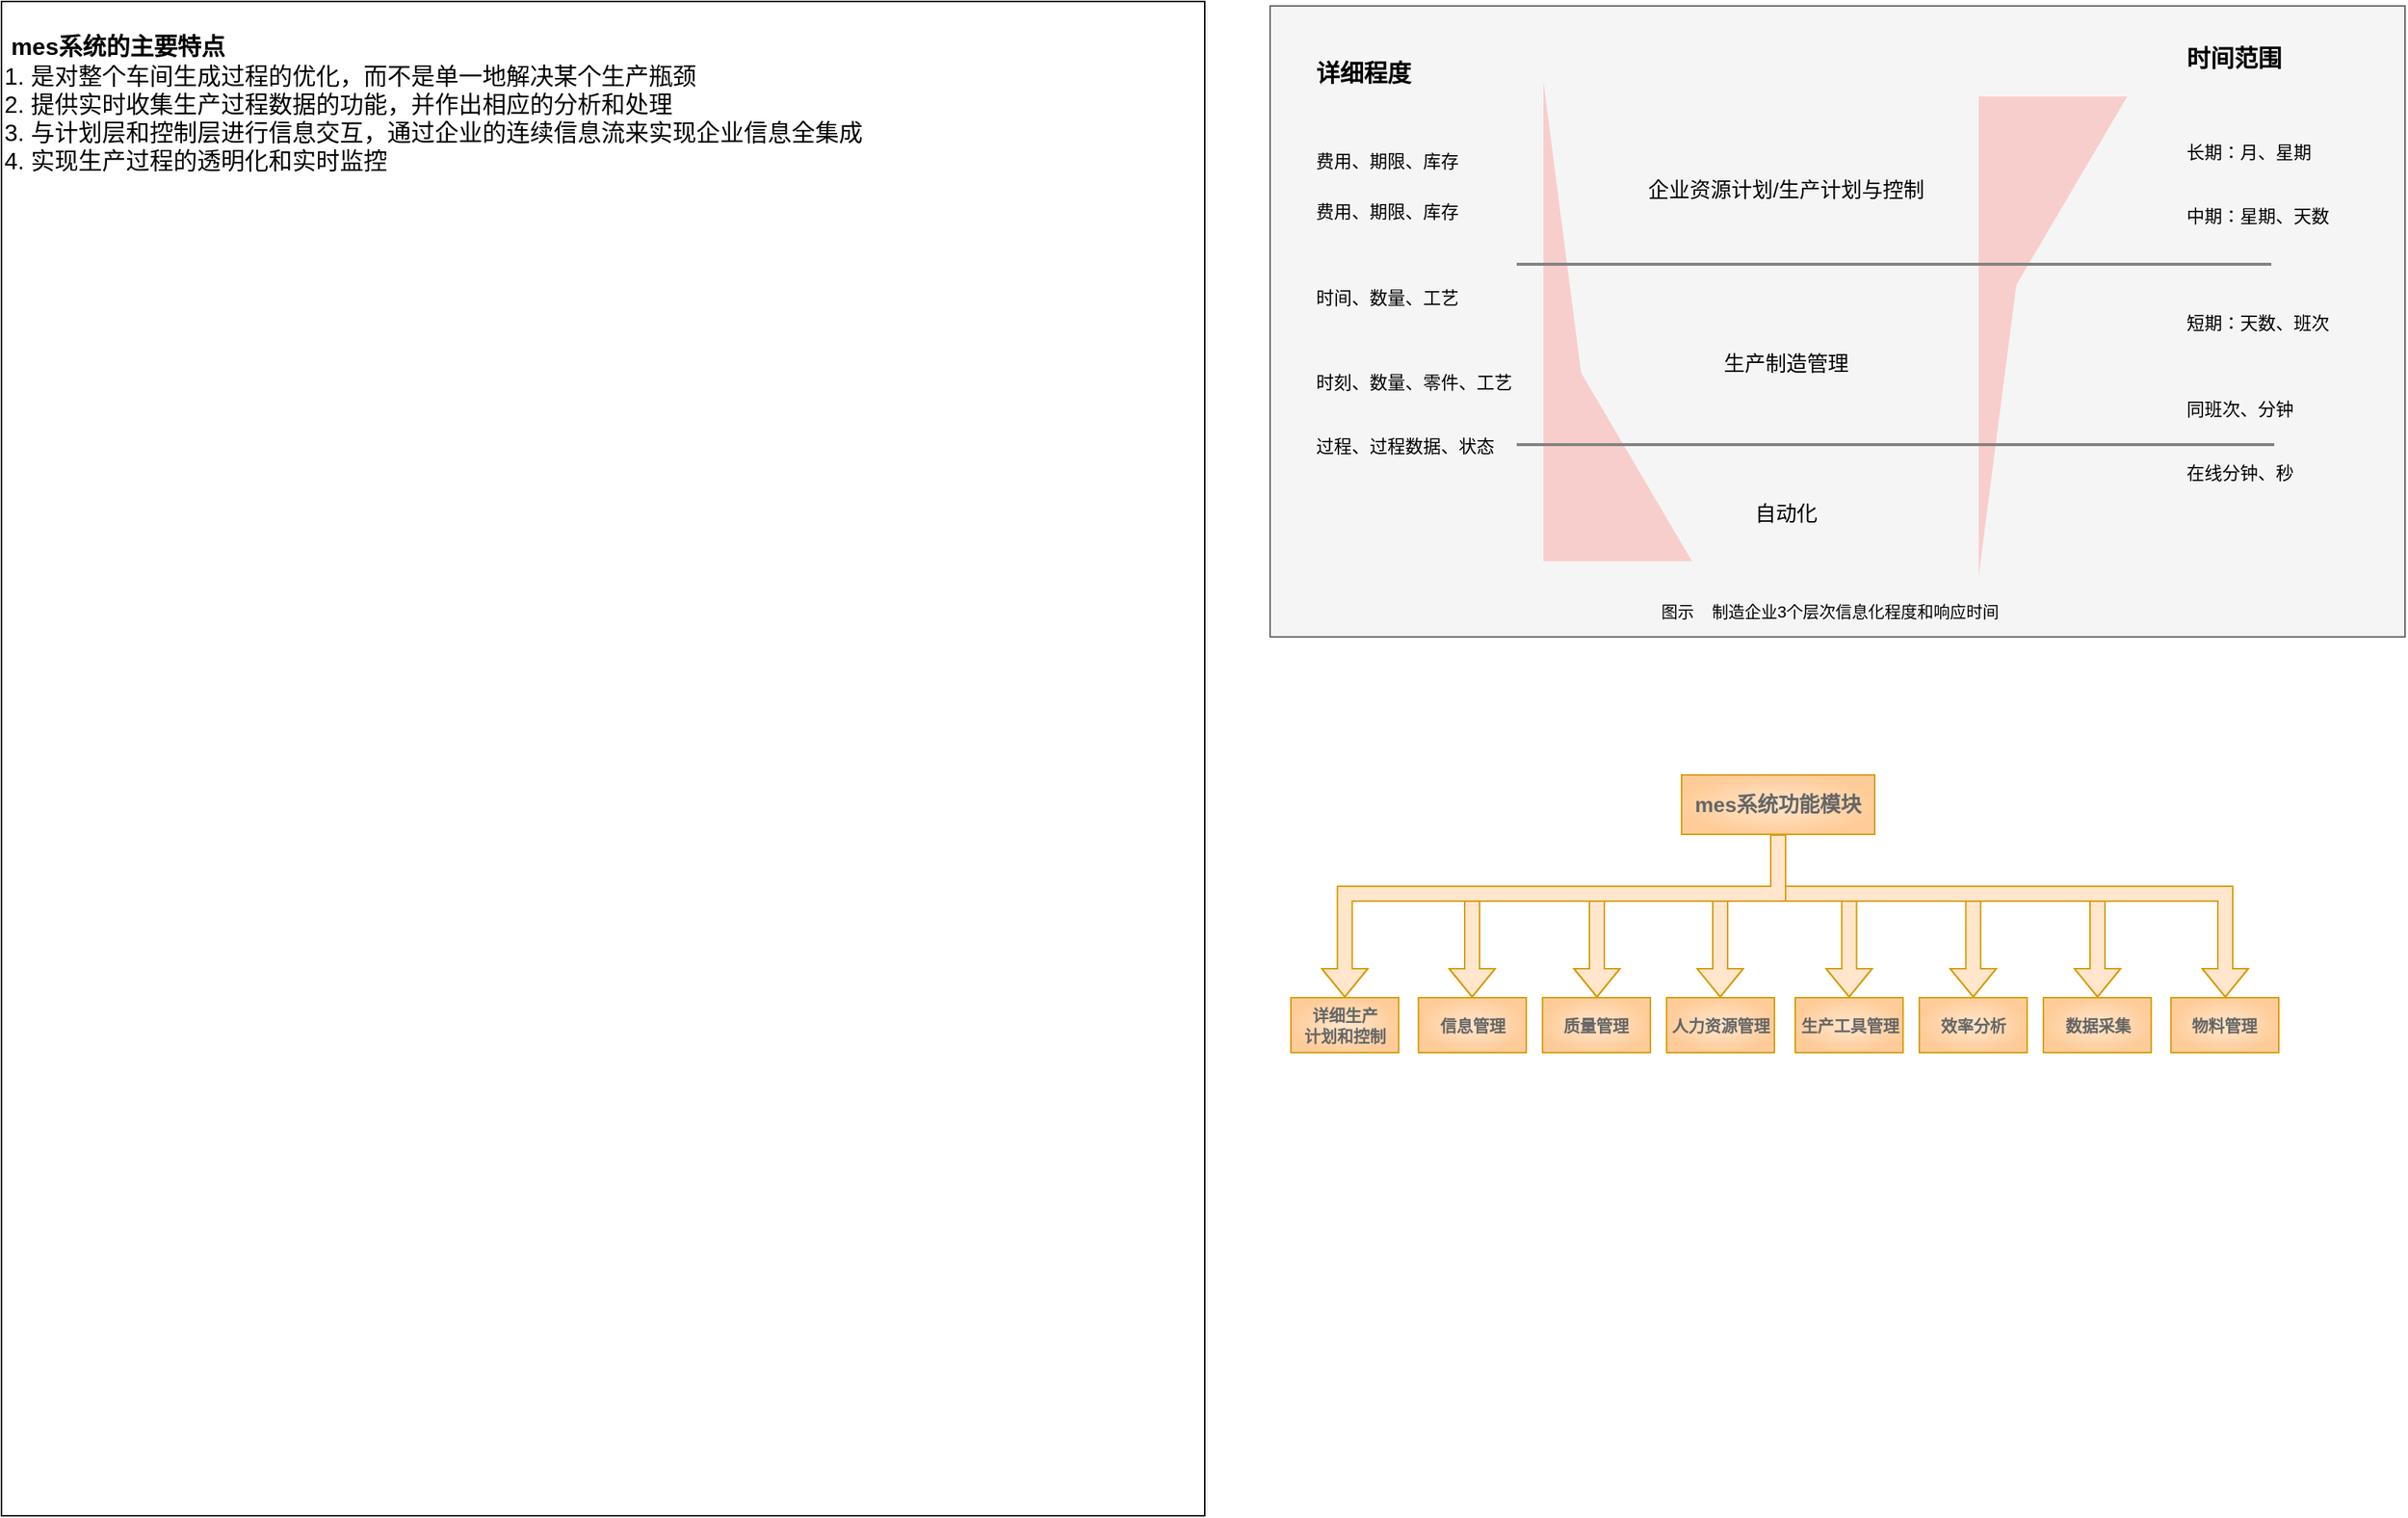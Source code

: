 <mxfile version="20.6.0" type="github" pages="2">
  <diagram id="fph5RQXhZdd7spSEOlrz" name="第 1 页">
    <mxGraphModel dx="1646" dy="834" grid="1" gridSize="10" guides="1" tooltips="1" connect="1" arrows="1" fold="1" page="1" pageScale="1" pageWidth="827" pageHeight="1169" math="1" shadow="0">
      <root>
        <mxCell id="0" />
        <mxCell id="1" parent="0" />
        <mxCell id="Kz4SoSz2w6yojEE7RU1R-1" value="&lt;br&gt;&lt;div align=&quot;left&quot;&gt;&lt;font size=&quot;1&quot;&gt;&lt;b style=&quot;font-size: 16px;&quot;&gt;&amp;nbsp;mes系统的主要特点&lt;/b&gt;&lt;/font&gt;&lt;/div&gt;&lt;div align=&quot;left&quot;&gt;&lt;font size=&quot;1&quot;&gt;&lt;span style=&quot;font-size: 16px;&quot;&gt;1. 是对整个车间生成过程的优化，而不是单一地解决某个生产瓶颈&lt;/span&gt;&lt;/font&gt;&lt;/div&gt;&lt;div align=&quot;left&quot;&gt;&lt;font size=&quot;1&quot;&gt;&lt;span style=&quot;font-size: 16px;&quot;&gt;2. 提供实时收集生产过程数据的功能，并作出相应的分析和处理&lt;/span&gt;&lt;/font&gt;&lt;/div&gt;&lt;div align=&quot;left&quot;&gt;&lt;font size=&quot;1&quot;&gt;&lt;span style=&quot;font-size: 16px;&quot;&gt;3. 与计划层和控制层进行信息交互，通过企业的连续信息流来实现企业信息全集成&lt;/span&gt;&lt;/font&gt;&lt;/div&gt;&lt;div align=&quot;left&quot;&gt;&lt;font size=&quot;1&quot;&gt;&lt;span style=&quot;font-size: 16px;&quot;&gt;4. 实现生产过程的透明化和实时监控&lt;/span&gt;&lt;/font&gt;&lt;/div&gt;&lt;div align=&quot;left&quot;&gt;&lt;font size=&quot;1&quot;&gt;&lt;span style=&quot;font-size: 16px;&quot;&gt;&lt;br&gt;&lt;/span&gt;&lt;/font&gt;&lt;/div&gt;&lt;div align=&quot;left&quot;&gt;&lt;font size=&quot;1&quot;&gt;&lt;span style=&quot;font-size: 16px;&quot;&gt;&lt;br&gt;&lt;/span&gt;&lt;/font&gt;&lt;/div&gt;" style="rounded=0;whiteSpace=wrap;html=1;align=left;verticalAlign=top;" parent="1" vertex="1">
          <mxGeometry x="7" y="9" width="810" height="1020" as="geometry" />
        </mxCell>
        <mxCell id="Kz4SoSz2w6yojEE7RU1R-19" value="" style="group" parent="1" vertex="1" connectable="0">
          <mxGeometry x="861" y="12" width="765" height="425" as="geometry" />
        </mxCell>
        <mxCell id="Kz4SoSz2w6yojEE7RU1R-13" value="" style="rounded=0;whiteSpace=wrap;html=1;fontSize=16;fillColor=#f5f5f5;strokeColor=#666666;fontColor=#333333;" parent="Kz4SoSz2w6yojEE7RU1R-19" vertex="1">
          <mxGeometry width="764" height="425" as="geometry" />
        </mxCell>
        <mxCell id="Kz4SoSz2w6yojEE7RU1R-5" value="" style="group;strokeColor=none;" parent="Kz4SoSz2w6yojEE7RU1R-19" vertex="1" connectable="0">
          <mxGeometry x="184" y="51" width="100" height="323" as="geometry" />
        </mxCell>
        <mxCell id="Kz4SoSz2w6yojEE7RU1R-3" value="" style="verticalLabelPosition=bottom;verticalAlign=top;html=1;shape=mxgraph.basic.orthogonal_triangle;fontSize=16;fillColor=#f8cecc;strokeColor=none;" parent="Kz4SoSz2w6yojEE7RU1R-5" vertex="1">
          <mxGeometry width="30" height="232" as="geometry" />
        </mxCell>
        <mxCell id="Kz4SoSz2w6yojEE7RU1R-4" value="" style="verticalLabelPosition=bottom;verticalAlign=top;html=1;shape=mxgraph.basic.orthogonal_triangle;fontSize=16;fillColor=#f8cecc;strokeColor=none;" parent="Kz4SoSz2w6yojEE7RU1R-5" vertex="1">
          <mxGeometry y="153" width="100" height="170" as="geometry" />
        </mxCell>
        <mxCell id="Kz4SoSz2w6yojEE7RU1R-11" value="" style="group" parent="Kz4SoSz2w6yojEE7RU1R-19" vertex="1" connectable="0">
          <mxGeometry x="477" y="61" width="100" height="323" as="geometry" />
        </mxCell>
        <mxCell id="Kz4SoSz2w6yojEE7RU1R-9" value="" style="verticalLabelPosition=bottom;verticalAlign=top;html=1;shape=mxgraph.basic.orthogonal_triangle;fontSize=16;fillColor=#f8cecc;strokeColor=none;movable=1;resizable=1;rotatable=1;deletable=1;editable=1;connectable=1;rotation=-180;flipV=0;flipH=1;" parent="Kz4SoSz2w6yojEE7RU1R-11" vertex="1">
          <mxGeometry y="91" width="30" height="232" as="geometry" />
        </mxCell>
        <mxCell id="Kz4SoSz2w6yojEE7RU1R-10" value="" style="verticalLabelPosition=bottom;verticalAlign=top;html=1;shape=mxgraph.basic.orthogonal_triangle;fontSize=16;fillColor=#f8cecc;strokeColor=none;movable=1;resizable=1;rotatable=1;deletable=1;editable=1;connectable=1;rotation=-180;flipH=1;" parent="Kz4SoSz2w6yojEE7RU1R-11" vertex="1">
          <mxGeometry width="100" height="170" as="geometry" />
        </mxCell>
        <mxCell id="Kz4SoSz2w6yojEE7RU1R-7" value="" style="line;strokeWidth=2;html=1;strokeColor=#828282;fontSize=16;" parent="Kz4SoSz2w6yojEE7RU1R-19" vertex="1">
          <mxGeometry x="166" y="169" width="508" height="10" as="geometry" />
        </mxCell>
        <mxCell id="Kz4SoSz2w6yojEE7RU1R-12" value="" style="line;strokeWidth=2;html=1;strokeColor=#828282;fontSize=16;" parent="Kz4SoSz2w6yojEE7RU1R-19" vertex="1">
          <mxGeometry x="166" y="290" width="510" height="11" as="geometry" />
        </mxCell>
        <mxCell id="Kz4SoSz2w6yojEE7RU1R-15" value="&lt;div align=&quot;left&quot;&gt;&lt;b&gt;详细程度&lt;/b&gt;&lt;/div&gt;&lt;div&gt;&lt;br&gt;&lt;/div&gt;&lt;div&gt;&lt;br&gt;&lt;/div&gt;&lt;div&gt;&lt;font style=&quot;font-size: 12px;&quot;&gt;费用、期限、库存&lt;/font&gt;&lt;br&gt;&lt;/div&gt;&lt;div&gt;&lt;br&gt;&lt;/div&gt;&lt;div style=&quot;font-size: 12px;&quot;&gt;&lt;div&gt;&lt;font style=&quot;font-size: 12px;&quot;&gt;费用、期限、库存&lt;/font&gt;&lt;/div&gt;&lt;div&gt;&lt;br&gt;&lt;/div&gt;&lt;div&gt;&lt;br&gt;&lt;/div&gt;&lt;div&gt;&lt;br&gt;&lt;/div&gt;&lt;div&gt;时间、数量、工艺&lt;/div&gt;&lt;div&gt;&lt;br&gt;&lt;/div&gt;&lt;div&gt;&lt;br&gt;&lt;/div&gt;&lt;div&gt;&lt;br&gt;&lt;/div&gt;&lt;div&gt;时刻、数量、零件、工艺&lt;/div&gt;&lt;div&gt;&lt;br&gt;&lt;/div&gt;&lt;div&gt;&lt;br&gt;&lt;/div&gt;&lt;div&gt;过程、过程数据、状态&lt;br&gt;&lt;/div&gt;&lt;div&gt;&lt;br&gt;&lt;/div&gt;&lt;/div&gt;" style="text;html=1;strokeColor=none;fillColor=none;align=left;verticalAlign=top;whiteSpace=wrap;rounded=0;fontSize=16;" parent="Kz4SoSz2w6yojEE7RU1R-19" vertex="1">
          <mxGeometry x="29" y="29" width="150" height="306" as="geometry" />
        </mxCell>
        <mxCell id="Kz4SoSz2w6yojEE7RU1R-16" value="&lt;b&gt;时间范围&lt;/b&gt;&lt;div style=&quot;font-size: 15px;&quot;&gt;&lt;font style=&quot;font-size: 15px;&quot;&gt;&lt;br&gt;&lt;/font&gt;&lt;/div&gt;&lt;div style=&quot;font-size: 12px;&quot;&gt;&lt;font style=&quot;font-size: 12px;&quot;&gt;&lt;br&gt;&lt;/font&gt;&lt;/div&gt;&lt;div style=&quot;font-size: 12px;&quot;&gt;&lt;font style=&quot;font-size: 12px;&quot;&gt;&lt;br&gt;&lt;/font&gt;&lt;/div&gt;&lt;div style=&quot;font-size: 12px;&quot;&gt;&lt;font style=&quot;font-size: 12px;&quot;&gt;长期：月、星期&lt;br&gt;&lt;/font&gt;&lt;/div&gt;&lt;div style=&quot;font-size: 12px;&quot;&gt;&lt;font style=&quot;font-size: 12px;&quot;&gt;&lt;br&gt;&lt;/font&gt;&lt;/div&gt;&lt;div style=&quot;font-size: 12px;&quot;&gt;&lt;div&gt;&lt;font style=&quot;font-size: 12px;&quot;&gt;&lt;br&gt;&lt;/font&gt;&lt;/div&gt;&lt;div&gt;&lt;font style=&quot;font-size: 12px;&quot;&gt;中期：星期、天数&lt;/font&gt;&lt;/div&gt;&lt;div&gt;&lt;font style=&quot;font-size: 12px;&quot;&gt;&lt;br&gt;&lt;/font&gt;&lt;/div&gt;&lt;div&gt;&lt;font style=&quot;font-size: 12px;&quot;&gt;&lt;br&gt;&lt;/font&gt;&lt;/div&gt;&lt;div&gt;&lt;font style=&quot;font-size: 12px;&quot;&gt;&lt;br&gt;&lt;/font&gt;&lt;/div&gt;&lt;div&gt;&lt;font style=&quot;font-size: 12px;&quot;&gt;&lt;br&gt;&lt;/font&gt;&lt;/div&gt;&lt;div&gt;&lt;font style=&quot;font-size: 12px;&quot;&gt;短期：天数、班次&lt;br&gt;&lt;/font&gt;&lt;/div&gt;&lt;div&gt;&lt;font style=&quot;font-size: 12px;&quot;&gt;&lt;br&gt;&lt;/font&gt;&lt;/div&gt;&lt;div&gt;&lt;font style=&quot;font-size: 12px;&quot;&gt;&lt;br&gt;&lt;/font&gt;&lt;/div&gt;&lt;div&gt;&lt;font style=&quot;font-size: 12px;&quot;&gt;&lt;br&gt;&lt;/font&gt;&lt;/div&gt;&lt;div&gt;&lt;font style=&quot;font-size: 12px;&quot;&gt;同班次、分钟&lt;br&gt;&lt;/font&gt;&lt;/div&gt;&lt;div&gt;&lt;font style=&quot;font-size: 12px;&quot;&gt;&lt;br&gt;&lt;/font&gt;&lt;/div&gt;&lt;div&gt;&lt;font style=&quot;font-size: 12px;&quot;&gt;&lt;br&gt;&lt;/font&gt;&lt;/div&gt;&lt;div&gt;&lt;font style=&quot;font-size: 12px;&quot;&gt;在线分钟、秒&lt;/font&gt;&lt;font style=&quot;font-size: 12px;&quot;&gt;&lt;br&gt;&lt;/font&gt;&lt;/div&gt;&lt;div&gt;&lt;br&gt;&lt;/div&gt;&lt;/div&gt;" style="text;html=1;strokeColor=none;fillColor=none;align=left;verticalAlign=top;whiteSpace=wrap;rounded=0;fontSize=16;" parent="Kz4SoSz2w6yojEE7RU1R-19" vertex="1">
          <mxGeometry x="615" y="19" width="150" height="324" as="geometry" />
        </mxCell>
        <mxCell id="Kz4SoSz2w6yojEE7RU1R-17" value="&lt;div style=&quot;font-size: 14px;&quot;&gt;&lt;br style=&quot;font-size: 14px;&quot;&gt;&lt;/div&gt;&lt;div style=&quot;font-size: 14px;&quot;&gt;&lt;br style=&quot;font-size: 14px;&quot;&gt;&lt;/div&gt;&lt;div style=&quot;font-size: 14px;&quot;&gt;企业资源计划/生产计划与控制&lt;/div&gt;&lt;div style=&quot;font-size: 14px;&quot;&gt;&lt;br style=&quot;font-size: 14px;&quot;&gt;&lt;/div&gt;&lt;div style=&quot;font-size: 14px;&quot;&gt;&lt;br style=&quot;font-size: 14px;&quot;&gt;&lt;/div&gt;&lt;div style=&quot;font-size: 14px;&quot;&gt;&lt;br style=&quot;font-size: 14px;&quot;&gt;&lt;/div&gt;&lt;div style=&quot;font-size: 14px;&quot;&gt;&lt;br style=&quot;font-size: 14px;&quot;&gt;&lt;/div&gt;&lt;div style=&quot;font-size: 14px;&quot;&gt;&lt;br&gt;&lt;/div&gt;&lt;div style=&quot;font-size: 14px;&quot;&gt;&lt;br style=&quot;font-size: 14px;&quot;&gt;&lt;/div&gt;&lt;div style=&quot;font-size: 14px;&quot;&gt;生产制造管理&lt;/div&gt;&lt;div style=&quot;font-size: 14px;&quot;&gt;&lt;br style=&quot;font-size: 14px;&quot;&gt;&lt;/div&gt;&lt;div style=&quot;font-size: 14px;&quot;&gt;&lt;br style=&quot;font-size: 14px;&quot;&gt;&lt;/div&gt;&lt;div style=&quot;font-size: 14px;&quot;&gt;&lt;br style=&quot;font-size: 14px;&quot;&gt;&lt;/div&gt;&lt;div style=&quot;font-size: 14px;&quot;&gt;&lt;br&gt;&lt;/div&gt;&lt;div style=&quot;font-size: 14px;&quot;&gt;&lt;br style=&quot;font-size: 14px;&quot;&gt;&lt;/div&gt;&lt;div style=&quot;font-size: 14px;&quot;&gt;自动化&lt;br style=&quot;font-size: 14px;&quot;&gt;&lt;/div&gt;" style="text;html=1;strokeColor=none;fillColor=none;align=center;verticalAlign=top;whiteSpace=wrap;rounded=0;fontSize=14;" parent="Kz4SoSz2w6yojEE7RU1R-19" vertex="1">
          <mxGeometry x="230" y="75" width="235" height="290" as="geometry" />
        </mxCell>
        <mxCell id="Kz4SoSz2w6yojEE7RU1R-18" value="&lt;font style=&quot;font-size: 11px;&quot;&gt;图示&amp;nbsp;&amp;nbsp;&amp;nbsp; 制造企业3个层次信息化程度和响应时间&lt;/font&gt;" style="text;html=1;strokeColor=none;fillColor=none;align=center;verticalAlign=middle;whiteSpace=wrap;rounded=0;fontSize=11;" parent="Kz4SoSz2w6yojEE7RU1R-19" vertex="1">
          <mxGeometry x="208" y="393" width="338" height="30" as="geometry" />
        </mxCell>
        <mxCell id="Kz4SoSz2w6yojEE7RU1R-35" style="edgeStyle=orthogonalEdgeStyle;shape=flexArrow;rounded=0;orthogonalLoop=1;jettySize=auto;html=1;fontSize=11;fontColor=#666666;endSize=6;fillColor=#ffe6cc;strokeColor=#d79b00;" parent="1" source="Kz4SoSz2w6yojEE7RU1R-20" target="Kz4SoSz2w6yojEE7RU1R-25" edge="1">
          <mxGeometry relative="1" as="geometry">
            <Array as="points">
              <mxPoint x="1203" y="610" />
              <mxPoint x="997" y="610" />
            </Array>
          </mxGeometry>
        </mxCell>
        <mxCell id="Kz4SoSz2w6yojEE7RU1R-36" style="edgeStyle=orthogonalEdgeStyle;shape=flexArrow;rounded=0;orthogonalLoop=1;jettySize=auto;html=1;fontSize=11;fontColor=#666666;endSize=6;fillColor=#ffe6cc;strokeColor=#d79b00;" parent="1" source="Kz4SoSz2w6yojEE7RU1R-20" target="Kz4SoSz2w6yojEE7RU1R-26" edge="1">
          <mxGeometry relative="1" as="geometry">
            <Array as="points">
              <mxPoint x="1203" y="610" />
              <mxPoint x="1081" y="610" />
            </Array>
          </mxGeometry>
        </mxCell>
        <mxCell id="Kz4SoSz2w6yojEE7RU1R-37" style="edgeStyle=orthogonalEdgeStyle;shape=flexArrow;rounded=0;orthogonalLoop=1;jettySize=auto;html=1;fontSize=11;fontColor=#666666;endSize=6;fillColor=#ffe6cc;strokeColor=#d79b00;" parent="1" source="Kz4SoSz2w6yojEE7RU1R-20" target="Kz4SoSz2w6yojEE7RU1R-27" edge="1">
          <mxGeometry relative="1" as="geometry">
            <Array as="points">
              <mxPoint x="1203" y="610" />
              <mxPoint x="1164" y="610" />
            </Array>
          </mxGeometry>
        </mxCell>
        <mxCell id="Kz4SoSz2w6yojEE7RU1R-38" style="edgeStyle=orthogonalEdgeStyle;shape=flexArrow;rounded=0;orthogonalLoop=1;jettySize=auto;html=1;entryX=0.5;entryY=0;entryDx=0;entryDy=0;fontSize=11;fontColor=#666666;endSize=6;fillColor=#ffe6cc;strokeColor=#d79b00;" parent="1" edge="1">
          <mxGeometry relative="1" as="geometry">
            <mxPoint x="1203" y="570" as="sourcePoint" />
            <mxPoint x="1250.819" y="680" as="targetPoint" />
            <Array as="points">
              <mxPoint x="1203" y="610" />
              <mxPoint x="1251" y="610" />
            </Array>
          </mxGeometry>
        </mxCell>
        <mxCell id="Kz4SoSz2w6yojEE7RU1R-40" style="edgeStyle=orthogonalEdgeStyle;shape=flexArrow;rounded=0;orthogonalLoop=1;jettySize=auto;html=1;fontSize=11;fontColor=#666666;endSize=6;fillColor=#ffe6cc;strokeColor=#d79b00;" parent="1" source="Kz4SoSz2w6yojEE7RU1R-20" target="Kz4SoSz2w6yojEE7RU1R-30" edge="1">
          <mxGeometry relative="1" as="geometry">
            <Array as="points">
              <mxPoint x="1203" y="610" />
              <mxPoint x="1418" y="610" />
            </Array>
          </mxGeometry>
        </mxCell>
        <mxCell id="Kz4SoSz2w6yojEE7RU1R-41" style="edgeStyle=orthogonalEdgeStyle;shape=flexArrow;rounded=0;orthogonalLoop=1;jettySize=auto;html=1;entryX=0.5;entryY=0;entryDx=0;entryDy=0;fontSize=11;fontColor=#666666;endSize=6;fillColor=#ffe6cc;strokeColor=#d79b00;" parent="1" source="Kz4SoSz2w6yojEE7RU1R-20" target="Kz4SoSz2w6yojEE7RU1R-29" edge="1">
          <mxGeometry relative="1" as="geometry">
            <Array as="points">
              <mxPoint x="1203" y="610" />
              <mxPoint x="1334" y="610" />
            </Array>
          </mxGeometry>
        </mxCell>
        <mxCell id="Kz4SoSz2w6yojEE7RU1R-20" value="&lt;div style=&quot;font-size: 14px;&quot;&gt;&lt;font style=&quot;font-size: 14px;&quot; color=&quot;#666666&quot;&gt;&lt;b&gt;&lt;font style=&quot;font-size: 14px;&quot;&gt;mes系统功能模块&lt;/font&gt;&lt;/b&gt;&lt;/font&gt;&lt;/div&gt;" style="rounded=0;whiteSpace=wrap;html=1;strokeColor=#d79b00;fontSize=11;fillColor=#ffe6cc;gradientColor=#FFCC99;gradientDirection=radial;" parent="1" vertex="1">
          <mxGeometry x="1138" y="530" width="130" height="40" as="geometry" />
        </mxCell>
        <mxCell id="Kz4SoSz2w6yojEE7RU1R-21" value="&lt;div style=&quot;font-size: 11px;&quot;&gt;&lt;font style=&quot;font-size: 11px;&quot; color=&quot;#666666&quot;&gt;&lt;b style=&quot;font-size: 11px;&quot;&gt;&lt;font style=&quot;font-size: 11px;&quot;&gt;详细生产&lt;/font&gt;&lt;/b&gt;&lt;/font&gt;&lt;/div&gt;&lt;div&gt;&lt;font style=&quot;font-size: 11px;&quot; color=&quot;#666666&quot;&gt;&lt;b style=&quot;font-size: 11px;&quot;&gt;&lt;font style=&quot;font-size: 11px;&quot;&gt;计划&lt;/font&gt;&lt;/b&gt;&lt;/font&gt;&lt;b&gt;和控制&lt;/b&gt;&lt;br&gt;&lt;/div&gt;" style="rounded=0;whiteSpace=wrap;html=1;strokeColor=#d79b00;fontSize=11;fillColor=#ffe6cc;gradientColor=#FFCC99;gradientDirection=radial;fontColor=#666666;container=0;" parent="1" vertex="1">
          <mxGeometry x="875" y="680" width="72.588" height="37" as="geometry" />
        </mxCell>
        <mxCell id="Kz4SoSz2w6yojEE7RU1R-25" value="&lt;b style=&quot;font-size: 11px;&quot;&gt;信息管理&lt;/b&gt;" style="rounded=0;whiteSpace=wrap;html=1;strokeColor=#d79b00;fontSize=11;fillColor=#ffe6cc;gradientColor=#FFCC99;gradientDirection=radial;fontColor=#666666;container=0;" parent="1" vertex="1">
          <mxGeometry x="960.857" y="680" width="72.588" height="37" as="geometry" />
        </mxCell>
        <mxCell id="Kz4SoSz2w6yojEE7RU1R-26" value="&lt;b style=&quot;font-size: 11px;&quot;&gt;质量管理&lt;/b&gt;" style="rounded=0;whiteSpace=wrap;html=1;strokeColor=#d79b00;fontSize=11;fillColor=#ffe6cc;gradientColor=#FFCC99;gradientDirection=radial;fontColor=#666666;container=0;" parent="1" vertex="1">
          <mxGeometry x="1044.372" y="680" width="72.588" height="37" as="geometry" />
        </mxCell>
        <mxCell id="Kz4SoSz2w6yojEE7RU1R-27" value="&lt;b style=&quot;font-size: 11px;&quot;&gt;人力资源管理&lt;/b&gt;" style="rounded=0;whiteSpace=wrap;html=1;strokeColor=#d79b00;fontSize=11;fillColor=#ffe6cc;gradientColor=#FFCC99;gradientDirection=radial;fontColor=#666666;container=0;" parent="1" vertex="1">
          <mxGeometry x="1127.887" y="680" width="72.588" height="37" as="geometry" />
        </mxCell>
        <mxCell id="Kz4SoSz2w6yojEE7RU1R-28" value="&lt;b style=&quot;font-size: 11px;&quot;&gt;生产工具管理&lt;/b&gt;" style="rounded=0;whiteSpace=wrap;html=1;strokeColor=#d79b00;fontSize=11;fillColor=#ffe6cc;gradientColor=#FFCC99;gradientDirection=radial;fontColor=#666666;container=0;" parent="1" vertex="1">
          <mxGeometry x="1214.525" y="680" width="72.588" height="37" as="geometry" />
        </mxCell>
        <mxCell id="Kz4SoSz2w6yojEE7RU1R-29" value="&lt;b&gt;效率分析&lt;/b&gt;" style="rounded=0;whiteSpace=wrap;html=1;strokeColor=#d79b00;fontSize=11;fillColor=#ffe6cc;gradientColor=#FFCC99;gradientDirection=radial;fontColor=#666666;container=0;" parent="1" vertex="1">
          <mxGeometry x="1298.04" y="680" width="72.588" height="37" as="geometry" />
        </mxCell>
        <mxCell id="Kz4SoSz2w6yojEE7RU1R-30" value="&lt;b style=&quot;font-size: 11px;&quot;&gt;数据采集&lt;/b&gt;" style="rounded=0;whiteSpace=wrap;html=1;strokeColor=#d79b00;fontSize=11;fillColor=#ffe6cc;gradientColor=#FFCC99;gradientDirection=radial;fontColor=#666666;container=0;" parent="1" vertex="1">
          <mxGeometry x="1381.555" y="680" width="72.588" height="37" as="geometry" />
        </mxCell>
        <mxCell id="Kz4SoSz2w6yojEE7RU1R-31" value="&lt;b&gt;物料管理&lt;/b&gt;" style="rounded=0;whiteSpace=wrap;html=1;strokeColor=#d79b00;fontSize=11;fillColor=#ffe6cc;gradientColor=#FFCC99;gradientDirection=radial;fontColor=#666666;container=0;" parent="1" vertex="1">
          <mxGeometry x="1467.412" y="680" width="72.588" height="37" as="geometry" />
        </mxCell>
        <mxCell id="Kz4SoSz2w6yojEE7RU1R-39" style="edgeStyle=orthogonalEdgeStyle;shape=flexArrow;rounded=0;orthogonalLoop=1;jettySize=auto;html=1;fontSize=11;fontColor=#666666;endSize=6;fillColor=#ffe6cc;strokeColor=#d79b00;" parent="1" source="Kz4SoSz2w6yojEE7RU1R-20" target="Kz4SoSz2w6yojEE7RU1R-31" edge="1">
          <mxGeometry relative="1" as="geometry">
            <Array as="points">
              <mxPoint x="1203" y="610" />
              <mxPoint x="1504" y="610" />
            </Array>
          </mxGeometry>
        </mxCell>
        <mxCell id="Kz4SoSz2w6yojEE7RU1R-34" style="edgeStyle=orthogonalEdgeStyle;shape=flexArrow;rounded=0;orthogonalLoop=1;jettySize=auto;html=1;entryX=0.5;entryY=0;entryDx=0;entryDy=0;fontSize=11;fontColor=#666666;endSize=6;fillColor=#ffe6cc;strokeColor=#d79b00;" parent="1" source="Kz4SoSz2w6yojEE7RU1R-20" target="Kz4SoSz2w6yojEE7RU1R-21" edge="1">
          <mxGeometry relative="1" as="geometry">
            <Array as="points">
              <mxPoint x="1203" y="610" />
              <mxPoint x="911" y="610" />
            </Array>
          </mxGeometry>
        </mxCell>
      </root>
    </mxGraphModel>
  </diagram>
  <diagram id="m-8ehMZ6eu1xI0JbzgWa" name="第 2 页">
    <mxGraphModel dx="2382" dy="1181" grid="1" gridSize="10" guides="1" tooltips="1" connect="1" arrows="1" fold="1" page="1" pageScale="1" pageWidth="827" pageHeight="1169" math="0" shadow="0">
      <root>
        <mxCell id="0" />
        <mxCell id="1" parent="0" />
        <mxCell id="uOVEcoblTtBX-aFWbd-W-1" value="&lt;b&gt;术语&lt;/b&gt;" style="swimlane;fontStyle=0;childLayout=stackLayout;horizontal=1;startSize=40;fillColor=none;horizontalStack=0;resizeParent=1;resizeParentMax=0;resizeLast=0;collapsible=0;marginBottom=0;html=1;rounded=0;shadow=0;glass=0;labelBackgroundColor=none;sketch=0;strokeColor=#666666;fontSize=13;fontColor=none;swimlaneLine=0;movable=1;resizable=1;rotatable=1;deletable=1;editable=1;connectable=1;" vertex="1" parent="1">
          <mxGeometry x="120" y="111" width="489" height="568" as="geometry" />
        </mxCell>
        <mxCell id="uOVEcoblTtBX-aFWbd-W-16" value="MES&amp;nbsp; :&amp;nbsp;&amp;nbsp; （Manufacturing Exexution System） 制造执行系统&amp;nbsp; " style="rounded=1;whiteSpace=wrap;html=1;labelBackgroundColor=none;fontFamily=Times New Roman;fontSize=12;fontColor=#666666;align=left;spacingLeft=8;gradientColor=none;gradientDirection=radial;verticalAlign=top;spacingTop=0;strokeColor=none;fontStyle=1;fillColor=none;" vertex="1" parent="uOVEcoblTtBX-aFWbd-W-1">
          <mxGeometry y="40" width="489" height="44" as="geometry" />
        </mxCell>
        <mxCell id="uOVEcoblTtBX-aFWbd-W-32" value="SCM :&amp;nbsp;&amp;nbsp; （Supply Chain Management）供应链管理系统&amp;nbsp; " style="rounded=1;whiteSpace=wrap;html=1;labelBackgroundColor=none;fontFamily=Times New Roman;fontSize=12;fontColor=#666666;align=left;spacingLeft=8;gradientColor=none;gradientDirection=radial;verticalAlign=top;spacingTop=0;strokeColor=none;fontStyle=1;fillColor=none;" vertex="1" parent="uOVEcoblTtBX-aFWbd-W-1">
          <mxGeometry y="84" width="489" height="44" as="geometry" />
        </mxCell>
        <mxCell id="uOVEcoblTtBX-aFWbd-W-31" value="SCADA :&amp;nbsp; (Supervisory Control And Data Acquisition) 数据采集与监视控制系统&amp;nbsp; " style="rounded=1;whiteSpace=wrap;html=1;labelBackgroundColor=none;fontFamily=Times New Roman;fontSize=12;fontColor=#666666;align=left;spacingLeft=8;gradientColor=none;gradientDirection=radial;verticalAlign=top;spacingTop=0;strokeColor=none;fontStyle=1;fillColor=none;" vertex="1" parent="uOVEcoblTtBX-aFWbd-W-1">
          <mxGeometry y="128" width="489" height="44" as="geometry" />
        </mxCell>
        <mxCell id="uOVEcoblTtBX-aFWbd-W-30" value="BOM :&amp;nbsp;&amp;nbsp; 制造与成本核算场景下物料清单，以数据格式来描述产品结构文件&amp;nbsp; " style="rounded=1;whiteSpace=wrap;html=1;labelBackgroundColor=none;fontFamily=Times New Roman;fontSize=12;fontColor=#666666;align=left;spacingLeft=8;gradientColor=none;gradientDirection=radial;verticalAlign=top;spacingTop=0;strokeColor=none;fontStyle=1;fillColor=none;" vertex="1" parent="uOVEcoblTtBX-aFWbd-W-1">
          <mxGeometry y="172" width="489" height="44" as="geometry" />
        </mxCell>
        <mxCell id="uOVEcoblTtBX-aFWbd-W-28" value="AVI :&amp;nbsp;&amp;nbsp; 自动车辆识别系统&amp;nbsp; " style="rounded=1;whiteSpace=wrap;html=1;labelBackgroundColor=none;fontFamily=Times New Roman;fontSize=12;fontColor=#666666;align=left;spacingLeft=8;gradientColor=none;gradientDirection=radial;verticalAlign=top;spacingTop=0;strokeColor=none;fontStyle=1;fillColor=none;" vertex="1" parent="uOVEcoblTtBX-aFWbd-W-1">
          <mxGeometry y="216" width="489" height="44" as="geometry" />
        </mxCell>
        <mxCell id="uOVEcoblTtBX-aFWbd-W-27" value="VIN :&amp;nbsp;&amp;nbsp; 车辆识别号&amp;nbsp; " style="rounded=1;whiteSpace=wrap;html=1;labelBackgroundColor=none;fontFamily=Times New Roman;fontSize=12;fontColor=#666666;align=left;spacingLeft=8;gradientColor=none;gradientDirection=radial;verticalAlign=top;spacingTop=0;strokeColor=none;fontStyle=1;fillColor=none;" vertex="1" parent="uOVEcoblTtBX-aFWbd-W-1">
          <mxGeometry y="260" width="489" height="44" as="geometry" />
        </mxCell>
        <mxCell id="uOVEcoblTtBX-aFWbd-W-26" value="WBS :&amp;nbsp;&amp;nbsp; 白车身缓冲区&amp;nbsp; " style="rounded=1;whiteSpace=wrap;html=1;labelBackgroundColor=none;fontFamily=Times New Roman;fontSize=12;fontColor=#666666;align=left;spacingLeft=8;gradientColor=none;gradientDirection=radial;verticalAlign=top;spacingTop=0;strokeColor=none;fontStyle=1;fillColor=none;" vertex="1" parent="uOVEcoblTtBX-aFWbd-W-1">
          <mxGeometry y="304" width="489" height="44" as="geometry" />
        </mxCell>
        <mxCell id="uOVEcoblTtBX-aFWbd-W-25" value="PBS :&amp;nbsp;&amp;nbsp; 涂装车身缓冲区&amp;nbsp; " style="rounded=1;whiteSpace=wrap;html=1;labelBackgroundColor=none;fontFamily=Times New Roman;fontSize=12;fontColor=#666666;align=left;spacingLeft=8;gradientColor=none;gradientDirection=radial;verticalAlign=top;spacingTop=0;strokeColor=none;fontStyle=1;fillColor=none;" vertex="1" parent="uOVEcoblTtBX-aFWbd-W-1">
          <mxGeometry y="348" width="489" height="44" as="geometry" />
        </mxCell>
        <mxCell id="uOVEcoblTtBX-aFWbd-W-24" value="SOP :&amp;nbsp;&amp;nbsp; 标准作业指导书&amp;nbsp; " style="rounded=1;whiteSpace=wrap;html=1;labelBackgroundColor=none;fontFamily=Times New Roman;fontSize=12;fontColor=#666666;align=left;spacingLeft=8;gradientColor=none;gradientDirection=radial;verticalAlign=top;spacingTop=0;strokeColor=none;fontStyle=1;fillColor=none;" vertex="1" parent="uOVEcoblTtBX-aFWbd-W-1">
          <mxGeometry y="392" width="489" height="44" as="geometry" />
        </mxCell>
        <mxCell id="uOVEcoblTtBX-aFWbd-W-23" value="EDM :&amp;nbsp;&amp;nbsp; 设备管理系统&amp;nbsp; " style="rounded=1;whiteSpace=wrap;html=1;labelBackgroundColor=none;fontFamily=Times New Roman;fontSize=12;fontColor=#666666;align=left;spacingLeft=8;gradientColor=none;gradientDirection=radial;verticalAlign=top;spacingTop=0;strokeColor=none;fontStyle=1;fillColor=none;" vertex="1" parent="uOVEcoblTtBX-aFWbd-W-1">
          <mxGeometry y="436" width="489" height="44" as="geometry" />
        </mxCell>
        <mxCell id="uOVEcoblTtBX-aFWbd-W-21" value="AGV :&amp;nbsp;&amp;nbsp; 搬运机器人&amp;nbsp; " style="rounded=1;whiteSpace=wrap;html=1;labelBackgroundColor=none;fontFamily=Times New Roman;fontSize=12;fontColor=#666666;align=left;spacingLeft=8;gradientColor=none;gradientDirection=radial;verticalAlign=top;spacingTop=0;strokeColor=none;fontStyle=1;fillColor=none;" vertex="1" parent="uOVEcoblTtBX-aFWbd-W-1">
          <mxGeometry y="480" width="489" height="44" as="geometry" />
        </mxCell>
        <mxCell id="uOVEcoblTtBX-aFWbd-W-2" value="WCS :&amp;nbsp;&amp;nbsp; 仓库管理系统&amp;nbsp; " style="rounded=1;whiteSpace=wrap;html=1;labelBackgroundColor=none;fontFamily=Times New Roman;fontSize=12;fontColor=#666666;align=left;spacingLeft=8;gradientColor=none;gradientDirection=radial;verticalAlign=top;spacingTop=0;strokeColor=none;fontStyle=1;fillColor=none;" vertex="1" parent="uOVEcoblTtBX-aFWbd-W-1">
          <mxGeometry y="524" width="489" height="44" as="geometry" />
        </mxCell>
        <mxCell id="uOVEcoblTtBX-aFWbd-W-94" value="" style="group" vertex="1" connectable="0" parent="1">
          <mxGeometry x="87.5" y="905" width="893.5" height="602" as="geometry" />
        </mxCell>
        <mxCell id="uOVEcoblTtBX-aFWbd-W-33" value="" style="verticalLabelPosition=bottom;verticalAlign=top;html=1;shape=mxgraph.basic.acute_triangle;dx=0.5;rounded=0;fillColor=#3399FF;gradientColor=#0066CC;shadow=1;" vertex="1" parent="uOVEcoblTtBX-aFWbd-W-94">
          <mxGeometry x="1.5" width="892" height="100" as="geometry" />
        </mxCell>
        <mxCell id="uOVEcoblTtBX-aFWbd-W-36" value="&lt;font style=&quot;font-size: 18px;&quot;&gt;智能工厂&lt;/font&gt;" style="text;html=1;strokeColor=none;fillColor=none;align=center;verticalAlign=middle;whiteSpace=wrap;rounded=0;fontStyle=1;fontColor=#FFFFFF;" vertex="1" parent="uOVEcoblTtBX-aFWbd-W-94">
          <mxGeometry x="407.5" y="42" width="83" height="30" as="geometry" />
        </mxCell>
        <mxCell id="uOVEcoblTtBX-aFWbd-W-37" value="&lt;b&gt;&lt;font style=&quot;font-size: 14px;&quot;&gt;决策层&lt;/font&gt;&lt;/b&gt;" style="labelPosition=center;verticalLabelPosition=middle;align=center;html=1;shape=mxgraph.basic.shaded_button;dx=10;fillColor=#1ba1e2;strokeColor=#006EAF;whiteSpace=wrap;rounded=0;fontSize=18;gradientDirection=radial;shadow=1;fontColor=#ffffff;" vertex="1" parent="uOVEcoblTtBX-aFWbd-W-94">
          <mxGeometry x="1.5" y="117" width="100" height="72" as="geometry" />
        </mxCell>
        <mxCell id="uOVEcoblTtBX-aFWbd-W-40" value="&lt;div&gt;&lt;b&gt;&lt;font color=&quot;#FFFFFF&quot;&gt;集中控制中心&lt;/font&gt;&lt;/b&gt;&lt;/div&gt;&lt;div&gt;&lt;b&gt;&lt;font color=&quot;#FFFFFF&quot;&gt;&lt;br&gt;&lt;/font&gt;&lt;/b&gt;&lt;/div&gt;" style="rounded=0;whiteSpace=wrap;html=1;shadow=1;fontSize=14;fillColor=#1ba1e2;gradientDirection=radial;verticalAlign=top;strokeColor=#006EAF;fontColor=#ffffff;" vertex="1" parent="uOVEcoblTtBX-aFWbd-W-94">
          <mxGeometry x="122.5" y="117" width="614" height="70" as="geometry" />
        </mxCell>
        <mxCell id="uOVEcoblTtBX-aFWbd-W-41" value="&lt;font style=&quot;font-size: 12px;&quot;&gt;数字化大屏&lt;/font&gt;" style="rounded=1;whiteSpace=wrap;html=1;shadow=1;fontSize=14;fillColor=#dae8fc;gradientDirection=radial;strokeColor=#6c8ebf;" vertex="1" parent="uOVEcoblTtBX-aFWbd-W-94">
          <mxGeometry x="326.5" y="152" width="82" height="29" as="geometry" />
        </mxCell>
        <mxCell id="uOVEcoblTtBX-aFWbd-W-42" value="&lt;font style=&quot;font-size: 12px;&quot;&gt;移动APP&lt;/font&gt;" style="rounded=1;whiteSpace=wrap;html=1;shadow=1;fontSize=14;fillColor=#dae8fc;gradientDirection=radial;strokeColor=#6c8ebf;" vertex="1" parent="uOVEcoblTtBX-aFWbd-W-94">
          <mxGeometry x="440.5" y="150" width="82" height="31" as="geometry" />
        </mxCell>
        <mxCell id="uOVEcoblTtBX-aFWbd-W-47" value="&lt;b&gt;&lt;font style=&quot;font-size: 14px;&quot;&gt;管理层&lt;/font&gt;&lt;/b&gt;" style="labelPosition=center;verticalLabelPosition=middle;align=center;html=1;shape=mxgraph.basic.shaded_button;dx=10;fillColor=#1ba1e2;strokeColor=#006EAF;whiteSpace=wrap;rounded=0;fontSize=18;fontColor=#ffffff;gradientDirection=radial;shadow=1;" vertex="1" parent="uOVEcoblTtBX-aFWbd-W-94">
          <mxGeometry x="1.5" y="207" width="100" height="72" as="geometry" />
        </mxCell>
        <mxCell id="uOVEcoblTtBX-aFWbd-W-48" value="&lt;div&gt;&lt;b&gt;&lt;font color=&quot;#FFFFFF&quot;&gt;数字化管理&lt;/font&gt;&lt;/b&gt;&lt;/div&gt;&lt;div&gt;&lt;b&gt;&lt;font color=&quot;#FFFFFF&quot;&gt;&lt;br&gt;&lt;/font&gt;&lt;/b&gt;&lt;/div&gt;" style="rounded=0;whiteSpace=wrap;html=1;shadow=1;fontSize=14;fontColor=#ffffff;fillColor=#1ba1e2;gradientDirection=radial;verticalAlign=top;strokeColor=#006EAF;" vertex="1" parent="uOVEcoblTtBX-aFWbd-W-94">
          <mxGeometry x="122.5" y="207" width="614" height="70" as="geometry" />
        </mxCell>
        <mxCell id="uOVEcoblTtBX-aFWbd-W-49" value="&lt;font style=&quot;font-size: 12px;&quot;&gt;ERP&lt;/font&gt;" style="rounded=1;whiteSpace=wrap;html=1;shadow=1;fontSize=14;fillColor=#dae8fc;gradientDirection=radial;strokeColor=#6c8ebf;" vertex="1" parent="uOVEcoblTtBX-aFWbd-W-94">
          <mxGeometry x="131.5" y="241" width="42" height="27" as="geometry" />
        </mxCell>
        <mxCell id="uOVEcoblTtBX-aFWbd-W-50" value="&lt;font style=&quot;font-size: 12px;&quot;&gt;MES&lt;/font&gt;" style="rounded=1;whiteSpace=wrap;html=1;shadow=1;fontSize=14;fillColor=#dae8fc;gradientDirection=radial;strokeColor=#6c8ebf;" vertex="1" parent="uOVEcoblTtBX-aFWbd-W-94">
          <mxGeometry x="183.5" y="241" width="50" height="28" as="geometry" />
        </mxCell>
        <mxCell id="uOVEcoblTtBX-aFWbd-W-51" value="&lt;font style=&quot;font-size: 12px;&quot;&gt;SCM&lt;/font&gt;" style="rounded=1;whiteSpace=wrap;html=1;shadow=1;fontSize=14;fillColor=#dae8fc;gradientDirection=radial;strokeColor=#6c8ebf;" vertex="1" parent="uOVEcoblTtBX-aFWbd-W-94">
          <mxGeometry x="245.5" y="242" width="42" height="27" as="geometry" />
        </mxCell>
        <mxCell id="uOVEcoblTtBX-aFWbd-W-52" value="&lt;font style=&quot;font-size: 12px;&quot;&gt;IoT&lt;/font&gt;" style="rounded=1;whiteSpace=wrap;html=1;shadow=1;fontSize=14;fillColor=#dae8fc;gradientDirection=radial;strokeColor=#6c8ebf;" vertex="1" parent="uOVEcoblTtBX-aFWbd-W-94">
          <mxGeometry x="299.5" y="242" width="50" height="28" as="geometry" />
        </mxCell>
        <mxCell id="uOVEcoblTtBX-aFWbd-W-53" value="&lt;font style=&quot;font-size: 12px;&quot;&gt;EMS&lt;/font&gt;" style="rounded=1;whiteSpace=wrap;html=1;shadow=1;fontSize=14;fillColor=#dae8fc;gradientDirection=radial;strokeColor=#6c8ebf;" vertex="1" parent="uOVEcoblTtBX-aFWbd-W-94">
          <mxGeometry x="359.5" y="242" width="50" height="28" as="geometry" />
        </mxCell>
        <mxCell id="uOVEcoblTtBX-aFWbd-W-54" value="企业主数据" style="rounded=1;whiteSpace=wrap;html=1;shadow=1;fontSize=12;fillColor=#dae8fc;gradientDirection=radial;strokeColor=#6c8ebf;" vertex="1" parent="uOVEcoblTtBX-aFWbd-W-94">
          <mxGeometry x="418.5" y="243" width="72" height="27" as="geometry" />
        </mxCell>
        <mxCell id="uOVEcoblTtBX-aFWbd-W-55" value="&lt;font style=&quot;font-size: 12px;&quot;&gt;CRM&lt;/font&gt;" style="rounded=1;whiteSpace=wrap;html=1;shadow=1;fontSize=14;fillColor=#dae8fc;gradientDirection=radial;strokeColor=#6c8ebf;" vertex="1" parent="uOVEcoblTtBX-aFWbd-W-94">
          <mxGeometry x="498.5" y="242" width="50" height="28" as="geometry" />
        </mxCell>
        <mxCell id="uOVEcoblTtBX-aFWbd-W-56" value="&lt;font style=&quot;font-size: 12px;&quot;&gt;HR&lt;/font&gt;" style="rounded=1;whiteSpace=wrap;html=1;shadow=1;fontSize=14;fillColor=#dae8fc;gradientDirection=radial;strokeColor=#6c8ebf;" vertex="1" parent="uOVEcoblTtBX-aFWbd-W-94">
          <mxGeometry x="559.5" y="243" width="42" height="27" as="geometry" />
        </mxCell>
        <mxCell id="uOVEcoblTtBX-aFWbd-W-57" value="&lt;font style=&quot;font-size: 12px;&quot;&gt;OA&lt;/font&gt;" style="rounded=1;whiteSpace=wrap;html=1;shadow=1;fontSize=14;fillColor=#dae8fc;gradientDirection=radial;strokeColor=#6c8ebf;" vertex="1" parent="uOVEcoblTtBX-aFWbd-W-94">
          <mxGeometry x="610.5" y="243" width="50" height="28" as="geometry" />
        </mxCell>
        <mxCell id="uOVEcoblTtBX-aFWbd-W-58" value="&lt;font style=&quot;font-size: 12px;&quot;&gt;钉钉&lt;/font&gt;" style="rounded=1;whiteSpace=wrap;html=1;shadow=1;fontSize=14;fillColor=#dae8fc;gradientDirection=radial;strokeColor=#6c8ebf;" vertex="1" parent="uOVEcoblTtBX-aFWbd-W-94">
          <mxGeometry x="672.5" y="242" width="50" height="28" as="geometry" />
        </mxCell>
        <mxCell id="uOVEcoblTtBX-aFWbd-W-59" value="&lt;b&gt;&lt;font style=&quot;font-size: 14px;&quot;&gt;决策层&lt;/font&gt;&lt;/b&gt;" style="labelPosition=center;verticalLabelPosition=middle;align=center;html=1;shape=mxgraph.basic.shaded_button;dx=10;fillColor=#1ba1e2;strokeColor=#006EAF;whiteSpace=wrap;rounded=0;fontSize=18;fontColor=#ffffff;gradientDirection=radial;shadow=1;" vertex="1" parent="uOVEcoblTtBX-aFWbd-W-94">
          <mxGeometry y="297" width="100" height="72" as="geometry" />
        </mxCell>
        <mxCell id="uOVEcoblTtBX-aFWbd-W-60" value="&lt;div&gt;&lt;b&gt;&lt;font color=&quot;#FFFFFF&quot;&gt;中控系统&lt;/font&gt;&lt;/b&gt;&lt;/div&gt;&lt;div&gt;&lt;b&gt;&lt;font color=&quot;#FFFFFF&quot;&gt;&lt;br&gt;&lt;/font&gt;&lt;/b&gt;&lt;/div&gt;" style="rounded=0;whiteSpace=wrap;html=1;shadow=1;fontSize=14;fontColor=#ffffff;fillColor=#1ba1e2;gradientDirection=radial;verticalAlign=top;strokeColor=#006EAF;" vertex="1" parent="uOVEcoblTtBX-aFWbd-W-94">
          <mxGeometry x="121" y="297" width="614" height="70" as="geometry" />
        </mxCell>
        <mxCell id="uOVEcoblTtBX-aFWbd-W-61" value="工艺数据" style="rounded=1;whiteSpace=wrap;html=1;shadow=1;fontSize=12;fillColor=#dae8fc;gradientDirection=radial;strokeColor=#6c8ebf;" vertex="1" parent="uOVEcoblTtBX-aFWbd-W-94">
          <mxGeometry x="126" y="333" width="72" height="28" as="geometry" />
        </mxCell>
        <mxCell id="uOVEcoblTtBX-aFWbd-W-62" value="牌班调度" style="rounded=1;whiteSpace=wrap;html=1;shadow=1;fontSize=12;fillColor=#dae8fc;gradientDirection=radial;strokeColor=#6c8ebf;" vertex="1" parent="uOVEcoblTtBX-aFWbd-W-94">
          <mxGeometry x="202" y="333" width="72" height="28" as="geometry" />
        </mxCell>
        <mxCell id="uOVEcoblTtBX-aFWbd-W-63" value="生产管理" style="rounded=1;whiteSpace=wrap;html=1;shadow=1;fontSize=12;fillColor=#dae8fc;gradientDirection=radial;strokeColor=#6c8ebf;" vertex="1" parent="uOVEcoblTtBX-aFWbd-W-94">
          <mxGeometry x="278" y="333" width="72" height="28" as="geometry" />
        </mxCell>
        <mxCell id="uOVEcoblTtBX-aFWbd-W-64" value="信息追溯" style="rounded=1;whiteSpace=wrap;html=1;shadow=1;fontSize=12;fillColor=#dae8fc;gradientDirection=radial;strokeColor=#6c8ebf;" vertex="1" parent="uOVEcoblTtBX-aFWbd-W-94">
          <mxGeometry x="353" y="333" width="72" height="28" as="geometry" />
        </mxCell>
        <mxCell id="uOVEcoblTtBX-aFWbd-W-65" value="物料配送" style="rounded=1;whiteSpace=wrap;html=1;shadow=1;fontSize=12;fillColor=#dae8fc;gradientDirection=radial;strokeColor=#6c8ebf;" vertex="1" parent="uOVEcoblTtBX-aFWbd-W-94">
          <mxGeometry x="430" y="333" width="72" height="28" as="geometry" />
        </mxCell>
        <mxCell id="uOVEcoblTtBX-aFWbd-W-66" value="设备管理" style="rounded=1;whiteSpace=wrap;html=1;shadow=1;fontSize=12;fillColor=#dae8fc;gradientDirection=radial;strokeColor=#6c8ebf;" vertex="1" parent="uOVEcoblTtBX-aFWbd-W-94">
          <mxGeometry x="505" y="333" width="72" height="28" as="geometry" />
        </mxCell>
        <mxCell id="uOVEcoblTtBX-aFWbd-W-67" value="品质管理" style="rounded=1;whiteSpace=wrap;html=1;shadow=1;fontSize=12;fillColor=#dae8fc;gradientDirection=radial;strokeColor=#6c8ebf;" vertex="1" parent="uOVEcoblTtBX-aFWbd-W-94">
          <mxGeometry x="581" y="333" width="72" height="28" as="geometry" />
        </mxCell>
        <mxCell id="uOVEcoblTtBX-aFWbd-W-68" value="安灯报警" style="rounded=1;whiteSpace=wrap;html=1;shadow=1;fontSize=12;fillColor=#dae8fc;gradientDirection=radial;strokeColor=#6c8ebf;" vertex="1" parent="uOVEcoblTtBX-aFWbd-W-94">
          <mxGeometry x="658" y="333" width="72" height="28" as="geometry" />
        </mxCell>
        <mxCell id="uOVEcoblTtBX-aFWbd-W-70" value="&lt;b&gt;&lt;font style=&quot;font-size: 14px;&quot;&gt;设备层&lt;/font&gt;&lt;/b&gt;" style="labelPosition=center;verticalLabelPosition=middle;align=center;html=1;shape=mxgraph.basic.shaded_button;dx=10;fillColor=#1ba1e2;strokeColor=#006EAF;whiteSpace=wrap;rounded=0;fontSize=18;fontColor=#ffffff;gradientDirection=radial;shadow=1;" vertex="1" parent="uOVEcoblTtBX-aFWbd-W-94">
          <mxGeometry x="2" y="388" width="100" height="72" as="geometry" />
        </mxCell>
        <mxCell id="uOVEcoblTtBX-aFWbd-W-71" value="&lt;div&gt;&lt;b&gt;&lt;font color=&quot;#FFFFFF&quot;&gt;&lt;br&gt;&lt;/font&gt;&lt;/b&gt;&lt;/div&gt;" style="rounded=0;whiteSpace=wrap;html=1;shadow=1;fontSize=14;fontColor=#ffffff;fillColor=#1ba1e2;gradientDirection=radial;verticalAlign=top;strokeColor=#006EAF;" vertex="1" parent="uOVEcoblTtBX-aFWbd-W-94">
          <mxGeometry x="123" y="388" width="614" height="70" as="geometry" />
        </mxCell>
        <mxCell id="uOVEcoblTtBX-aFWbd-W-72" value="单台设备" style="rounded=1;whiteSpace=wrap;html=1;shadow=1;fontSize=12;fillColor=#dae8fc;gradientDirection=radial;strokeColor=#6c8ebf;" vertex="1" parent="uOVEcoblTtBX-aFWbd-W-94">
          <mxGeometry x="198" y="424" width="72" height="28" as="geometry" />
        </mxCell>
        <mxCell id="uOVEcoblTtBX-aFWbd-W-73" value="机器人" style="rounded=1;whiteSpace=wrap;html=1;shadow=1;fontSize=12;fillColor=#dae8fc;gradientDirection=radial;strokeColor=#6c8ebf;" vertex="1" parent="uOVEcoblTtBX-aFWbd-W-94">
          <mxGeometry x="297" y="424" width="72" height="28" as="geometry" />
        </mxCell>
        <mxCell id="uOVEcoblTtBX-aFWbd-W-74" value="自动化线" style="rounded=1;whiteSpace=wrap;html=1;shadow=1;fontSize=12;fillColor=#dae8fc;gradientDirection=radial;strokeColor=#6c8ebf;" vertex="1" parent="uOVEcoblTtBX-aFWbd-W-94">
          <mxGeometry x="396" y="424" width="72" height="28" as="geometry" />
        </mxCell>
        <mxCell id="uOVEcoblTtBX-aFWbd-W-75" value="能源设备" style="rounded=1;whiteSpace=wrap;html=1;shadow=1;fontSize=12;fillColor=#dae8fc;gradientDirection=radial;strokeColor=#6c8ebf;" vertex="1" parent="uOVEcoblTtBX-aFWbd-W-94">
          <mxGeometry x="491" y="424" width="72" height="28" as="geometry" />
        </mxCell>
        <mxCell id="uOVEcoblTtBX-aFWbd-W-76" value="检测设备" style="rounded=1;whiteSpace=wrap;html=1;shadow=1;fontSize=12;fillColor=#dae8fc;gradientDirection=radial;strokeColor=#6c8ebf;" vertex="1" parent="uOVEcoblTtBX-aFWbd-W-94">
          <mxGeometry x="583.5" y="424" width="72" height="28" as="geometry" />
        </mxCell>
        <mxCell id="uOVEcoblTtBX-aFWbd-W-80" value="&lt;b&gt;&lt;font style=&quot;font-size: 14px;&quot;&gt;体系层&lt;/font&gt;&lt;/b&gt;" style="labelPosition=center;verticalLabelPosition=middle;align=center;html=1;shape=mxgraph.basic.shaded_button;dx=10;fillColor=#1ba1e2;strokeColor=#006EAF;whiteSpace=wrap;rounded=0;fontSize=18;fontColor=#ffffff;gradientDirection=radial;shadow=1;" vertex="1" parent="uOVEcoblTtBX-aFWbd-W-94">
          <mxGeometry x="2" y="478" width="100" height="72" as="geometry" />
        </mxCell>
        <mxCell id="uOVEcoblTtBX-aFWbd-W-81" value="&lt;b&gt;运营流程与信息流整合&lt;/b&gt;&lt;div&gt;&lt;b&gt;&lt;font color=&quot;#FFFFFF&quot;&gt;&lt;br&gt;&lt;/font&gt;&lt;/b&gt;&lt;/div&gt;" style="rounded=0;whiteSpace=wrap;html=1;shadow=1;fontSize=14;fontColor=#ffffff;fillColor=#1ba1e2;gradientDirection=radial;verticalAlign=top;strokeColor=#006EAF;" vertex="1" parent="uOVEcoblTtBX-aFWbd-W-94">
          <mxGeometry x="123" y="478" width="614" height="70" as="geometry" />
        </mxCell>
        <mxCell id="uOVEcoblTtBX-aFWbd-W-82" value="精益生产体系" style="rounded=1;whiteSpace=wrap;html=1;shadow=1;fontSize=12;fillColor=#dae8fc;gradientDirection=radial;strokeColor=#6c8ebf;" vertex="1" parent="uOVEcoblTtBX-aFWbd-W-94">
          <mxGeometry x="238" y="514" width="96" height="28" as="geometry" />
        </mxCell>
        <mxCell id="uOVEcoblTtBX-aFWbd-W-83" value="质量体系" style="rounded=1;whiteSpace=wrap;html=1;shadow=1;fontSize=12;fillColor=#dae8fc;gradientDirection=radial;strokeColor=#6c8ebf;" vertex="1" parent="uOVEcoblTtBX-aFWbd-W-94">
          <mxGeometry x="394" y="514" width="72" height="28" as="geometry" />
        </mxCell>
        <mxCell id="uOVEcoblTtBX-aFWbd-W-84" value="研发协同制造体系" style="rounded=1;whiteSpace=wrap;html=1;shadow=1;fontSize=12;fillColor=#dae8fc;gradientDirection=radial;strokeColor=#6c8ebf;" vertex="1" parent="uOVEcoblTtBX-aFWbd-W-94">
          <mxGeometry x="520" y="514" width="123" height="28" as="geometry" />
        </mxCell>
        <mxCell id="uOVEcoblTtBX-aFWbd-W-90" value="&lt;div&gt;&lt;b&gt;&lt;font style=&quot;font-size: 16px;&quot;&gt;企&lt;/font&gt;&lt;/b&gt;&lt;/div&gt;&lt;div&gt;&lt;b&gt;&lt;font style=&quot;font-size: 16px;&quot;&gt;业&lt;/font&gt;&lt;/b&gt;&lt;/div&gt;&lt;div&gt;&lt;b&gt;&lt;font style=&quot;font-size: 16px;&quot;&gt;服&lt;/font&gt;&lt;/b&gt;&lt;/div&gt;&lt;div&gt;&lt;b&gt;&lt;font style=&quot;font-size: 16px;&quot;&gt;务&lt;/font&gt;&lt;/b&gt;&lt;/div&gt;&lt;div&gt;&lt;b&gt;&lt;font style=&quot;font-size: 16px;&quot;&gt;总&lt;/font&gt;&lt;/b&gt;&lt;/div&gt;&lt;div&gt;&lt;b&gt;&lt;font style=&quot;font-size: 16px;&quot;&gt;线&lt;/font&gt;&lt;/b&gt;&lt;/div&gt;&lt;div&gt;&lt;b&gt;&lt;font style=&quot;font-size: 16px;&quot;&gt;E&lt;/font&gt;&lt;/b&gt;&lt;/div&gt;&lt;div&gt;&lt;b&gt;&lt;font style=&quot;font-size: 16px;&quot;&gt;S&lt;/font&gt;&lt;/b&gt;&lt;/div&gt;&lt;div&gt;&lt;b&gt;&lt;font style=&quot;font-size: 16px;&quot;&gt;B&lt;/font&gt;&lt;/b&gt;&lt;/div&gt;" style="rounded=0;whiteSpace=wrap;html=1;shadow=1;fontSize=12;fillColor=#b0e3e6;gradientDirection=radial;strokeColor=#0e8088;horizontal=1;" vertex="1" parent="uOVEcoblTtBX-aFWbd-W-94">
          <mxGeometry x="752.5" y="117" width="58" height="430" as="geometry" />
        </mxCell>
        <mxCell id="uOVEcoblTtBX-aFWbd-W-91" value="&lt;div&gt;&lt;b&gt;&lt;font style=&quot;font-size: 16px;&quot;&gt;网&lt;/font&gt;&lt;/b&gt;&lt;/div&gt;&lt;div&gt;&lt;b&gt;&lt;font style=&quot;font-size: 16px;&quot;&gt;格&lt;/font&gt;&lt;/b&gt;&lt;/div&gt;&lt;div&gt;&lt;b&gt;&lt;font style=&quot;font-size: 16px;&quot;&gt;及&lt;/font&gt;&lt;/b&gt;&lt;/div&gt;&lt;div&gt;&lt;b&gt;&lt;font style=&quot;font-size: 16px;&quot;&gt;服&lt;/font&gt;&lt;/b&gt;&lt;/div&gt;&lt;div&gt;&lt;b&gt;&lt;font style=&quot;font-size: 16px;&quot;&gt;务&lt;/font&gt;&lt;/b&gt;&lt;/div&gt;&lt;div&gt;&lt;b&gt;&lt;font style=&quot;font-size: 16px;&quot;&gt;器&lt;/font&gt;&lt;/b&gt;&lt;/div&gt;" style="rounded=0;whiteSpace=wrap;html=1;shadow=1;fontSize=12;fillColor=#b0e3e6;gradientDirection=radial;strokeColor=#0e8088;horizontal=1;" vertex="1" parent="uOVEcoblTtBX-aFWbd-W-94">
          <mxGeometry x="832.5" y="117" width="58" height="430" as="geometry" />
        </mxCell>
        <mxCell id="uOVEcoblTtBX-aFWbd-W-93" value="&lt;font color=&quot;#000000&quot;&gt;图示:&amp;nbsp; 中控系统架构&lt;/font&gt;" style="text;html=1;align=center;verticalAlign=middle;resizable=0;points=[];autosize=1;strokeColor=none;fillColor=none;fontSize=16;fontColor=#FFFFFF;" vertex="1" parent="uOVEcoblTtBX-aFWbd-W-94">
          <mxGeometry x="342.5" y="572" width="160" height="30" as="geometry" />
        </mxCell>
        <mxCell id="uOVEcoblTtBX-aFWbd-W-235" value="Vertical Container" style="swimlane;whiteSpace=wrap;html=1;rounded=0;shadow=0;strokeColor=#B0E3E6;fontSize=16;fontColor=#000000;fillColor=#B0E3E6;gradientColor=none;gradientDirection=radial;" vertex="1" parent="1">
          <mxGeometry x="60" y="2528" width="1260" height="790" as="geometry">
            <mxRectangle x="60" y="2528" width="180" height="30" as="alternateBounds" />
          </mxGeometry>
        </mxCell>
        <mxCell id="uOVEcoblTtBX-aFWbd-W-150" value="基础管理" style="swimlane;whiteSpace=wrap;html=1;rounded=0;shadow=0;strokeColor=none;fontSize=16;fillColor=#B0E3E6;gradientDirection=radial;startSize=30;swimlaneFillColor=#B0E3E6;" vertex="1" parent="uOVEcoblTtBX-aFWbd-W-235">
          <mxGeometry x="88" y="62" width="161" height="239" as="geometry">
            <mxRectangle x="88" y="62" width="100" height="30" as="alternateBounds" />
          </mxGeometry>
        </mxCell>
        <mxCell id="uOVEcoblTtBX-aFWbd-W-100" value="车间信息" style="rounded=0;whiteSpace=wrap;html=1;shadow=0;fontSize=16;gradientDirection=radial;" vertex="1" parent="uOVEcoblTtBX-aFWbd-W-150">
          <mxGeometry x="23" y="36.5" width="120" height="31" as="geometry" />
        </mxCell>
        <mxCell id="uOVEcoblTtBX-aFWbd-W-101" value="产线信息" style="rounded=0;whiteSpace=wrap;html=1;shadow=0;fontSize=16;gradientDirection=radial;" vertex="1" parent="uOVEcoblTtBX-aFWbd-W-150">
          <mxGeometry x="23" y="74.5" width="120" height="31" as="geometry" />
        </mxCell>
        <mxCell id="uOVEcoblTtBX-aFWbd-W-102" value="设备信息" style="rounded=0;whiteSpace=wrap;html=1;shadow=0;fontSize=16;gradientDirection=radial;" vertex="1" parent="uOVEcoblTtBX-aFWbd-W-150">
          <mxGeometry x="23" y="112.5" width="120" height="31" as="geometry" />
        </mxCell>
        <mxCell id="uOVEcoblTtBX-aFWbd-W-103" value="RFID管理" style="rounded=0;whiteSpace=wrap;html=1;shadow=0;fontSize=16;gradientDirection=radial;" vertex="1" parent="uOVEcoblTtBX-aFWbd-W-150">
          <mxGeometry x="23" y="149.5" width="120" height="31" as="geometry" />
        </mxCell>
        <mxCell id="uOVEcoblTtBX-aFWbd-W-104" value="读写头管理" style="rounded=0;whiteSpace=wrap;html=1;shadow=0;fontSize=16;gradientDirection=radial;" vertex="1" parent="uOVEcoblTtBX-aFWbd-W-150">
          <mxGeometry x="23" y="186.5" width="120" height="31" as="geometry" />
        </mxCell>
        <mxCell id="uOVEcoblTtBX-aFWbd-W-151" value="系统管理" style="swimlane;whiteSpace=wrap;html=1;rounded=0;shadow=0;strokeColor=none;fontSize=16;fillColor=#B0E3E6;gradientDirection=radial;startSize=30;swimlaneFillColor=#B0E3E6;" vertex="1" parent="uOVEcoblTtBX-aFWbd-W-235">
          <mxGeometry x="287" y="62" width="161" height="239" as="geometry">
            <mxRectangle x="287" y="62" width="100" height="30" as="alternateBounds" />
          </mxGeometry>
        </mxCell>
        <mxCell id="uOVEcoblTtBX-aFWbd-W-106" value="用户管理" style="rounded=0;whiteSpace=wrap;html=1;shadow=0;fontSize=16;gradientDirection=radial;" vertex="1" parent="uOVEcoblTtBX-aFWbd-W-151">
          <mxGeometry x="19.5" y="36.5" width="120" height="31" as="geometry" />
        </mxCell>
        <mxCell id="uOVEcoblTtBX-aFWbd-W-107" value="权限管理" style="rounded=0;whiteSpace=wrap;html=1;shadow=0;fontSize=16;gradientDirection=radial;" vertex="1" parent="uOVEcoblTtBX-aFWbd-W-151">
          <mxGeometry x="19.5" y="74.5" width="120" height="31" as="geometry" />
        </mxCell>
        <mxCell id="uOVEcoblTtBX-aFWbd-W-108" value="数据字典" style="rounded=0;whiteSpace=wrap;html=1;shadow=0;fontSize=16;gradientDirection=radial;" vertex="1" parent="uOVEcoblTtBX-aFWbd-W-151">
          <mxGeometry x="19.5" y="112.5" width="120" height="31" as="geometry" />
        </mxCell>
        <mxCell id="uOVEcoblTtBX-aFWbd-W-109" value="消息配置" style="rounded=0;whiteSpace=wrap;html=1;shadow=0;fontSize=16;gradientDirection=radial;" vertex="1" parent="uOVEcoblTtBX-aFWbd-W-151">
          <mxGeometry x="19.5" y="149.5" width="120" height="31" as="geometry" />
        </mxCell>
        <mxCell id="uOVEcoblTtBX-aFWbd-W-110" value="日志管理" style="rounded=0;whiteSpace=wrap;html=1;shadow=0;fontSize=16;gradientDirection=radial;" vertex="1" parent="uOVEcoblTtBX-aFWbd-W-151">
          <mxGeometry x="19.5" y="186.5" width="120" height="31" as="geometry" />
        </mxCell>
        <mxCell id="uOVEcoblTtBX-aFWbd-W-157" value="计划管理" style="swimlane;whiteSpace=wrap;html=1;rounded=0;shadow=0;strokeColor=none;fontSize=16;fillColor=#B0E3E6;gradientDirection=radial;startSize=30;swimlaneFillColor=#B0E3E6;" vertex="1" parent="uOVEcoblTtBX-aFWbd-W-235">
          <mxGeometry x="489" y="62" width="161" height="239" as="geometry">
            <mxRectangle x="489" y="62" width="100" height="30" as="alternateBounds" />
          </mxGeometry>
        </mxCell>
        <mxCell id="uOVEcoblTtBX-aFWbd-W-133" value="计划接收" style="rounded=0;whiteSpace=wrap;html=1;shadow=0;fontSize=16;gradientDirection=radial;" vertex="1" parent="uOVEcoblTtBX-aFWbd-W-157">
          <mxGeometry x="25.5" y="36.5" width="120" height="31" as="geometry" />
        </mxCell>
        <mxCell id="uOVEcoblTtBX-aFWbd-W-134" value="计划查看" style="rounded=0;whiteSpace=wrap;html=1;shadow=0;fontSize=16;gradientDirection=radial;" vertex="1" parent="uOVEcoblTtBX-aFWbd-W-157">
          <mxGeometry x="25.5" y="74.5" width="120" height="31" as="geometry" />
        </mxCell>
        <mxCell id="uOVEcoblTtBX-aFWbd-W-135" value="计划导入" style="rounded=0;whiteSpace=wrap;html=1;shadow=0;fontSize=16;gradientDirection=radial;" vertex="1" parent="uOVEcoblTtBX-aFWbd-W-157">
          <mxGeometry x="25.5" y="112.5" width="120" height="31" as="geometry" />
        </mxCell>
        <mxCell id="uOVEcoblTtBX-aFWbd-W-136" value="计划调整" style="rounded=0;whiteSpace=wrap;html=1;shadow=0;fontSize=16;gradientDirection=radial;" vertex="1" parent="uOVEcoblTtBX-aFWbd-W-157">
          <mxGeometry x="25.5" y="149.5" width="120" height="31" as="geometry" />
        </mxCell>
        <mxCell id="uOVEcoblTtBX-aFWbd-W-137" value="计划锁定" style="rounded=0;whiteSpace=wrap;html=1;shadow=0;fontSize=16;gradientDirection=radial;" vertex="1" parent="uOVEcoblTtBX-aFWbd-W-157">
          <mxGeometry x="25.5" y="186.5" width="120" height="31" as="geometry" />
        </mxCell>
        <mxCell id="uOVEcoblTtBX-aFWbd-W-163" value="工艺管理" style="swimlane;whiteSpace=wrap;html=1;rounded=0;shadow=0;strokeColor=none;fontSize=16;fillColor=#B0E3E6;gradientDirection=radial;startSize=30;swimlaneFillColor=#B0E3E6;" vertex="1" parent="uOVEcoblTtBX-aFWbd-W-235">
          <mxGeometry x="692" y="62" width="161" height="239" as="geometry">
            <mxRectangle x="692" y="62" width="100" height="30" as="alternateBounds" />
          </mxGeometry>
        </mxCell>
        <mxCell id="uOVEcoblTtBX-aFWbd-W-141" value="工艺路线" style="rounded=0;whiteSpace=wrap;html=1;shadow=0;fontSize=16;gradientDirection=radial;" vertex="1" parent="uOVEcoblTtBX-aFWbd-W-163">
          <mxGeometry x="20.5" y="36.5" width="120" height="31" as="geometry" />
        </mxCell>
        <mxCell id="uOVEcoblTtBX-aFWbd-W-142" value="工序管理" style="rounded=0;whiteSpace=wrap;html=1;shadow=0;fontSize=16;gradientDirection=radial;" vertex="1" parent="uOVEcoblTtBX-aFWbd-W-163">
          <mxGeometry x="20.5" y="74.5" width="120" height="31" as="geometry" />
        </mxCell>
        <mxCell id="uOVEcoblTtBX-aFWbd-W-143" value="SOP管理" style="rounded=0;whiteSpace=wrap;html=1;shadow=0;fontSize=16;gradientDirection=radial;" vertex="1" parent="uOVEcoblTtBX-aFWbd-W-163">
          <mxGeometry x="20.5" y="112.5" width="120" height="31" as="geometry" />
        </mxCell>
        <mxCell id="uOVEcoblTtBX-aFWbd-W-144" value="BOM管理" style="rounded=0;whiteSpace=wrap;html=1;shadow=0;fontSize=16;gradientDirection=radial;" vertex="1" parent="uOVEcoblTtBX-aFWbd-W-163">
          <mxGeometry x="20.5" y="149.5" width="120" height="31" as="geometry" />
        </mxCell>
        <mxCell id="uOVEcoblTtBX-aFWbd-W-145" value="工艺参数管理" style="rounded=0;whiteSpace=wrap;html=1;shadow=0;fontSize=16;gradientDirection=radial;" vertex="1" parent="uOVEcoblTtBX-aFWbd-W-163">
          <mxGeometry x="20.5" y="186.5" width="120" height="31" as="geometry" />
        </mxCell>
        <mxCell id="uOVEcoblTtBX-aFWbd-W-164" value="RC路由管理" style="swimlane;whiteSpace=wrap;html=1;rounded=0;shadow=0;strokeColor=none;fontSize=16;fillColor=#B0E3E6;gradientDirection=radial;startSize=30;swimlaneFillColor=#B0E3E6;" vertex="1" parent="uOVEcoblTtBX-aFWbd-W-235">
          <mxGeometry x="886" y="62" width="161" height="239" as="geometry">
            <mxRectangle x="886" y="62" width="100" height="30" as="alternateBounds" />
          </mxGeometry>
        </mxCell>
        <mxCell id="uOVEcoblTtBX-aFWbd-W-166" value="WBS搬入搬出" style="rounded=0;whiteSpace=wrap;html=1;shadow=0;fontSize=16;gradientDirection=radial;" vertex="1" parent="uOVEcoblTtBX-aFWbd-W-164">
          <mxGeometry x="20.5" y="36.5" width="120" height="31" as="geometry" />
        </mxCell>
        <mxCell id="uOVEcoblTtBX-aFWbd-W-167" value="PBS搬入搬出" style="rounded=0;whiteSpace=wrap;html=1;shadow=0;fontSize=16;gradientDirection=radial;" vertex="1" parent="uOVEcoblTtBX-aFWbd-W-164">
          <mxGeometry x="20.5" y="74.5" width="120" height="31" as="geometry" />
        </mxCell>
        <mxCell id="uOVEcoblTtBX-aFWbd-W-168" value="WBS区查看" style="rounded=0;whiteSpace=wrap;html=1;shadow=0;fontSize=16;gradientDirection=radial;" vertex="1" parent="uOVEcoblTtBX-aFWbd-W-164">
          <mxGeometry x="20.5" y="112.5" width="120" height="31" as="geometry" />
        </mxCell>
        <mxCell id="uOVEcoblTtBX-aFWbd-W-169" value="PBS区查看" style="rounded=0;whiteSpace=wrap;html=1;shadow=0;fontSize=16;gradientDirection=radial;" vertex="1" parent="uOVEcoblTtBX-aFWbd-W-164">
          <mxGeometry x="20.5" y="149.5" width="120" height="31" as="geometry" />
        </mxCell>
        <mxCell id="uOVEcoblTtBX-aFWbd-W-170" value="路由规则管理" style="rounded=0;whiteSpace=wrap;html=1;shadow=0;fontSize=16;gradientDirection=radial;" vertex="1" parent="uOVEcoblTtBX-aFWbd-W-164">
          <mxGeometry x="20.5" y="186.5" width="120" height="31" as="geometry" />
        </mxCell>
        <mxCell id="uOVEcoblTtBX-aFWbd-W-165" value="生产执行" style="swimlane;whiteSpace=wrap;html=1;rounded=0;shadow=0;strokeColor=none;fontSize=16;fillColor=#B0E3E6;gradientDirection=radial;startSize=20;swimlaneFillColor=#B0E3E6;" vertex="1" parent="uOVEcoblTtBX-aFWbd-W-235">
          <mxGeometry x="1080.5" y="62" width="161" height="609" as="geometry">
            <mxRectangle x="1080.5" y="62" width="100" height="30" as="alternateBounds" />
          </mxGeometry>
        </mxCell>
        <mxCell id="uOVEcoblTtBX-aFWbd-W-171" value="计划下发" style="rounded=0;whiteSpace=wrap;html=1;shadow=0;fontSize=16;gradientDirection=radial;" vertex="1" parent="uOVEcoblTtBX-aFWbd-W-165">
          <mxGeometry x="20.5" y="36" width="120" height="31" as="geometry" />
        </mxCell>
        <mxCell id="uOVEcoblTtBX-aFWbd-W-172" value="计划监控" style="rounded=0;whiteSpace=wrap;html=1;shadow=0;fontSize=16;gradientDirection=radial;" vertex="1" parent="uOVEcoblTtBX-aFWbd-W-165">
          <mxGeometry x="20.5" y="74" width="120" height="31" as="geometry" />
        </mxCell>
        <mxCell id="uOVEcoblTtBX-aFWbd-W-173" value="SOP查看" style="rounded=0;whiteSpace=wrap;html=1;shadow=0;fontSize=16;gradientDirection=radial;" vertex="1" parent="uOVEcoblTtBX-aFWbd-W-165">
          <mxGeometry x="20.5" y="112" width="120" height="31" as="geometry" />
        </mxCell>
        <mxCell id="uOVEcoblTtBX-aFWbd-W-174" value="程序下发" style="rounded=0;whiteSpace=wrap;html=1;shadow=0;fontSize=16;gradientDirection=radial;" vertex="1" parent="uOVEcoblTtBX-aFWbd-W-165">
          <mxGeometry x="20.5" y="149" width="120" height="31" as="geometry" />
        </mxCell>
        <mxCell id="uOVEcoblTtBX-aFWbd-W-175" value="物料接退料" style="rounded=0;whiteSpace=wrap;html=1;shadow=0;fontSize=16;gradientDirection=radial;" vertex="1" parent="uOVEcoblTtBX-aFWbd-W-165">
          <mxGeometry x="20.5" y="186" width="120" height="31" as="geometry" />
        </mxCell>
        <mxCell id="uOVEcoblTtBX-aFWbd-W-176" value="生产报工" style="rounded=0;whiteSpace=wrap;html=1;shadow=0;fontSize=16;gradientDirection=radial;" vertex="1" parent="uOVEcoblTtBX-aFWbd-W-165">
          <mxGeometry x="20.5" y="223" width="120" height="31" as="geometry" />
        </mxCell>
        <mxCell id="uOVEcoblTtBX-aFWbd-W-177" value="过点扫描" style="rounded=0;whiteSpace=wrap;html=1;shadow=0;fontSize=16;gradientDirection=radial;" vertex="1" parent="uOVEcoblTtBX-aFWbd-W-165">
          <mxGeometry x="20.5" y="260" width="120" height="31" as="geometry" />
        </mxCell>
        <mxCell id="uOVEcoblTtBX-aFWbd-W-178" value="条码打印" style="rounded=0;whiteSpace=wrap;html=1;shadow=0;fontSize=16;gradientDirection=radial;" vertex="1" parent="uOVEcoblTtBX-aFWbd-W-165">
          <mxGeometry x="20.5" y="297" width="120" height="31" as="geometry" />
        </mxCell>
        <mxCell id="uOVEcoblTtBX-aFWbd-W-179" value="条码信息转换" style="rounded=0;whiteSpace=wrap;html=1;shadow=0;fontSize=16;gradientDirection=radial;" vertex="1" parent="uOVEcoblTtBX-aFWbd-W-165">
          <mxGeometry x="20.5" y="333" width="120" height="31" as="geometry" />
        </mxCell>
        <mxCell id="uOVEcoblTtBX-aFWbd-W-180" value="车型识别验证" style="rounded=0;whiteSpace=wrap;html=1;shadow=0;fontSize=16;gradientDirection=radial;" vertex="1" parent="uOVEcoblTtBX-aFWbd-W-165">
          <mxGeometry x="20.5" y="370" width="120" height="31" as="geometry" />
        </mxCell>
        <mxCell id="uOVEcoblTtBX-aFWbd-W-181" value="工艺参数校验" style="rounded=0;whiteSpace=wrap;html=1;shadow=0;fontSize=16;gradientDirection=radial;" vertex="1" parent="uOVEcoblTtBX-aFWbd-W-165">
          <mxGeometry x="20.5" y="407" width="120" height="31" as="geometry" />
        </mxCell>
        <mxCell id="uOVEcoblTtBX-aFWbd-W-182" value="人员上下工" style="rounded=0;whiteSpace=wrap;html=1;shadow=0;fontSize=16;gradientDirection=radial;" vertex="1" parent="uOVEcoblTtBX-aFWbd-W-165">
          <mxGeometry x="20.5" y="444" width="120" height="31" as="geometry" />
        </mxCell>
        <mxCell id="uOVEcoblTtBX-aFWbd-W-183" value="上料校验" style="rounded=0;whiteSpace=wrap;html=1;shadow=0;fontSize=16;gradientDirection=radial;" vertex="1" parent="uOVEcoblTtBX-aFWbd-W-165">
          <mxGeometry x="20.5" y="481" width="120" height="31" as="geometry" />
        </mxCell>
        <mxCell id="uOVEcoblTtBX-aFWbd-W-184" value="工艺参数调整" style="rounded=0;whiteSpace=wrap;html=1;shadow=0;fontSize=16;gradientDirection=radial;" vertex="1" parent="uOVEcoblTtBX-aFWbd-W-165">
          <mxGeometry x="20.5" y="518" width="120" height="31" as="geometry" />
        </mxCell>
        <mxCell id="uOVEcoblTtBX-aFWbd-W-185" value="接口管理" style="swimlane;whiteSpace=wrap;html=1;rounded=0;shadow=0;strokeColor=none;fontSize=16;fillColor=#B0E3E6;gradientDirection=radial;startSize=30;swimlaneFillColor=#B0E3E6;" vertex="1" parent="uOVEcoblTtBX-aFWbd-W-235">
          <mxGeometry x="88" y="327" width="161" height="159" as="geometry">
            <mxRectangle x="88" y="327" width="100" height="30" as="alternateBounds" />
          </mxGeometry>
        </mxCell>
        <mxCell id="uOVEcoblTtBX-aFWbd-W-186" value="接口配置" style="rounded=0;whiteSpace=wrap;html=1;shadow=0;fontSize=16;gradientDirection=radial;" vertex="1" parent="uOVEcoblTtBX-aFWbd-W-185">
          <mxGeometry x="22" y="36.5" width="120" height="31" as="geometry" />
        </mxCell>
        <mxCell id="uOVEcoblTtBX-aFWbd-W-187" value="运行监控" style="rounded=0;whiteSpace=wrap;html=1;shadow=0;fontSize=16;gradientDirection=radial;" vertex="1" parent="uOVEcoblTtBX-aFWbd-W-185">
          <mxGeometry x="22" y="74.5" width="120" height="31" as="geometry" />
        </mxCell>
        <mxCell id="uOVEcoblTtBX-aFWbd-W-188" value="异常报警" style="rounded=0;whiteSpace=wrap;html=1;shadow=0;fontSize=16;gradientDirection=radial;" vertex="1" parent="uOVEcoblTtBX-aFWbd-W-185">
          <mxGeometry x="22" y="112.5" width="120" height="31" as="geometry" />
        </mxCell>
        <mxCell id="uOVEcoblTtBX-aFWbd-W-191" value="设备管理" style="swimlane;whiteSpace=wrap;html=1;rounded=0;shadow=0;strokeColor=none;fontSize=16;fillColor=#B0E3E6;gradientDirection=radial;startSize=30;swimlaneFillColor=#B0E3E6;" vertex="1" parent="uOVEcoblTtBX-aFWbd-W-235">
          <mxGeometry x="88" y="510" width="161" height="156" as="geometry">
            <mxRectangle x="88" y="510" width="100" height="30" as="alternateBounds" />
          </mxGeometry>
        </mxCell>
        <mxCell id="uOVEcoblTtBX-aFWbd-W-192" value="设备台账查看" style="rounded=0;whiteSpace=wrap;html=1;shadow=0;fontSize=16;gradientDirection=radial;" vertex="1" parent="uOVEcoblTtBX-aFWbd-W-191">
          <mxGeometry x="22" y="43.5" width="120" height="31" as="geometry" />
        </mxCell>
        <mxCell id="uOVEcoblTtBX-aFWbd-W-194" value="设备运行监控" style="rounded=0;whiteSpace=wrap;html=1;shadow=0;fontSize=16;gradientDirection=radial;" vertex="1" parent="uOVEcoblTtBX-aFWbd-W-191">
          <mxGeometry x="22" y="86.5" width="120" height="31" as="geometry" />
        </mxCell>
        <mxCell id="uOVEcoblTtBX-aFWbd-W-195" value="安灯报警" style="swimlane;whiteSpace=wrap;html=1;rounded=0;shadow=0;strokeColor=none;fontSize=16;fillColor=#B0E3E6;gradientDirection=radial;startSize=30;swimlaneFillColor=#B0E3E6;" vertex="1" parent="uOVEcoblTtBX-aFWbd-W-235">
          <mxGeometry x="287" y="329" width="161" height="338" as="geometry">
            <mxRectangle x="287" y="329" width="100" height="30" as="alternateBounds" />
          </mxGeometry>
        </mxCell>
        <mxCell id="uOVEcoblTtBX-aFWbd-W-196" value="报警查看" style="rounded=0;whiteSpace=wrap;html=1;shadow=0;fontSize=16;gradientDirection=radial;" vertex="1" parent="uOVEcoblTtBX-aFWbd-W-195">
          <mxGeometry x="19.5" y="39.5" width="120" height="31" as="geometry" />
        </mxCell>
        <mxCell id="uOVEcoblTtBX-aFWbd-W-197" value="手动呼叫" style="rounded=0;whiteSpace=wrap;html=1;shadow=0;fontSize=16;gradientDirection=radial;" vertex="1" parent="uOVEcoblTtBX-aFWbd-W-195">
          <mxGeometry x="19.5" y="87" width="120" height="31" as="geometry" />
        </mxCell>
        <mxCell id="uOVEcoblTtBX-aFWbd-W-198" value="手动消除" style="rounded=0;whiteSpace=wrap;html=1;shadow=0;fontSize=16;gradientDirection=radial;" vertex="1" parent="uOVEcoblTtBX-aFWbd-W-195">
          <mxGeometry x="19.5" y="135" width="120" height="31" as="geometry" />
        </mxCell>
        <mxCell id="uOVEcoblTtBX-aFWbd-W-199" value="报警原因维护" style="rounded=0;whiteSpace=wrap;html=1;shadow=0;fontSize=16;gradientDirection=radial;" vertex="1" parent="uOVEcoblTtBX-aFWbd-W-195">
          <mxGeometry x="19.5" y="183" width="120" height="31" as="geometry" />
        </mxCell>
        <mxCell id="uOVEcoblTtBX-aFWbd-W-200" value="大屏展示" style="rounded=0;whiteSpace=wrap;html=1;shadow=0;fontSize=16;gradientDirection=radial;" vertex="1" parent="uOVEcoblTtBX-aFWbd-W-195">
          <mxGeometry x="19.5" y="229" width="120" height="31" as="geometry" />
        </mxCell>
        <mxCell id="uOVEcoblTtBX-aFWbd-W-201" value="停线统计" style="rounded=0;whiteSpace=wrap;html=1;shadow=0;fontSize=16;gradientDirection=radial;" vertex="1" parent="uOVEcoblTtBX-aFWbd-W-195">
          <mxGeometry x="19.5" y="273" width="120" height="31" as="geometry" />
        </mxCell>
        <mxCell id="uOVEcoblTtBX-aFWbd-W-202" value="异常管理" style="swimlane;whiteSpace=wrap;html=1;rounded=0;shadow=0;strokeColor=none;fontSize=16;fillColor=#B0E3E6;gradientDirection=radial;startSize=30;swimlaneFillColor=#B0E3E6;" vertex="1" parent="uOVEcoblTtBX-aFWbd-W-235">
          <mxGeometry x="489" y="327" width="161" height="159" as="geometry">
            <mxRectangle x="489" y="327" width="100" height="30" as="alternateBounds" />
          </mxGeometry>
        </mxCell>
        <mxCell id="uOVEcoblTtBX-aFWbd-W-203" value="异常监控" style="rounded=0;whiteSpace=wrap;html=1;shadow=0;fontSize=16;gradientDirection=radial;" vertex="1" parent="uOVEcoblTtBX-aFWbd-W-202">
          <mxGeometry x="22" y="36.5" width="120" height="31" as="geometry" />
        </mxCell>
        <mxCell id="uOVEcoblTtBX-aFWbd-W-204" value="异常原因维护" style="rounded=0;whiteSpace=wrap;html=1;shadow=0;fontSize=16;gradientDirection=radial;" vertex="1" parent="uOVEcoblTtBX-aFWbd-W-202">
          <mxGeometry x="22" y="74.5" width="120" height="31" as="geometry" />
        </mxCell>
        <mxCell id="uOVEcoblTtBX-aFWbd-W-205" value="异常处理" style="rounded=0;whiteSpace=wrap;html=1;shadow=0;fontSize=16;gradientDirection=radial;" vertex="1" parent="uOVEcoblTtBX-aFWbd-W-202">
          <mxGeometry x="22" y="112.5" width="120" height="31" as="geometry" />
        </mxCell>
        <mxCell id="uOVEcoblTtBX-aFWbd-W-206" value="报表看板" style="swimlane;whiteSpace=wrap;html=1;rounded=0;shadow=0;strokeColor=none;fontSize=16;fillColor=#B0E3E6;gradientDirection=radial;startSize=30;swimlaneFillColor=#B0E3E6;" vertex="1" parent="uOVEcoblTtBX-aFWbd-W-235">
          <mxGeometry x="489" y="510" width="161" height="159" as="geometry">
            <mxRectangle x="489" y="510" width="100" height="30" as="alternateBounds" />
          </mxGeometry>
        </mxCell>
        <mxCell id="uOVEcoblTtBX-aFWbd-W-207" value="报表配置" style="rounded=0;whiteSpace=wrap;html=1;shadow=0;fontSize=16;gradientDirection=radial;" vertex="1" parent="uOVEcoblTtBX-aFWbd-W-206">
          <mxGeometry x="22" y="43.5" width="120" height="31" as="geometry" />
        </mxCell>
        <mxCell id="uOVEcoblTtBX-aFWbd-W-208" value="看板配置" style="rounded=0;whiteSpace=wrap;html=1;shadow=0;fontSize=16;gradientDirection=radial;" vertex="1" parent="uOVEcoblTtBX-aFWbd-W-206">
          <mxGeometry x="22" y="86.5" width="120" height="31" as="geometry" />
        </mxCell>
        <mxCell id="uOVEcoblTtBX-aFWbd-W-209" value="质量管理" style="swimlane;whiteSpace=wrap;html=1;rounded=0;shadow=0;strokeColor=none;fontSize=16;fillColor=#B0E3E6;gradientDirection=radial;startSize=30;swimlaneFillColor=#B0E3E6;" vertex="1" parent="uOVEcoblTtBX-aFWbd-W-235">
          <mxGeometry x="693" y="327" width="161" height="345" as="geometry">
            <mxRectangle x="693" y="327" width="100" height="30" as="alternateBounds" />
          </mxGeometry>
        </mxCell>
        <mxCell id="uOVEcoblTtBX-aFWbd-W-210" value="检验方案维护" style="rounded=0;whiteSpace=wrap;html=1;shadow=0;fontSize=16;gradientDirection=radial;" vertex="1" parent="uOVEcoblTtBX-aFWbd-W-209">
          <mxGeometry x="22" y="36.5" width="120" height="31" as="geometry" />
        </mxCell>
        <mxCell id="uOVEcoblTtBX-aFWbd-W-211" value="检验项维护" style="rounded=0;whiteSpace=wrap;html=1;shadow=0;fontSize=16;gradientDirection=radial;" vertex="1" parent="uOVEcoblTtBX-aFWbd-W-209">
          <mxGeometry x="22" y="74.5" width="120" height="31" as="geometry" />
        </mxCell>
        <mxCell id="uOVEcoblTtBX-aFWbd-W-212" value="检验操作" style="rounded=0;whiteSpace=wrap;html=1;shadow=0;fontSize=16;gradientDirection=radial;" vertex="1" parent="uOVEcoblTtBX-aFWbd-W-209">
          <mxGeometry x="22" y="112.5" width="120" height="31" as="geometry" />
        </mxCell>
        <mxCell id="uOVEcoblTtBX-aFWbd-W-216" value="检验记录查看" style="rounded=0;whiteSpace=wrap;html=1;shadow=0;fontSize=16;gradientDirection=radial;" vertex="1" parent="uOVEcoblTtBX-aFWbd-W-209">
          <mxGeometry x="22" y="151" width="120" height="31" as="geometry" />
        </mxCell>
        <mxCell id="uOVEcoblTtBX-aFWbd-W-217" value="检验设备查看" style="rounded=0;whiteSpace=wrap;html=1;shadow=0;fontSize=16;gradientDirection=radial;" vertex="1" parent="uOVEcoblTtBX-aFWbd-W-209">
          <mxGeometry x="22" y="189" width="120" height="31" as="geometry" />
        </mxCell>
        <mxCell id="uOVEcoblTtBX-aFWbd-W-218" value="不良品录入" style="rounded=0;whiteSpace=wrap;html=1;shadow=0;fontSize=16;gradientDirection=radial;" vertex="1" parent="uOVEcoblTtBX-aFWbd-W-209">
          <mxGeometry x="20.5" y="228" width="120" height="31" as="geometry" />
        </mxCell>
        <mxCell id="uOVEcoblTtBX-aFWbd-W-219" value="不良品处理" style="rounded=0;whiteSpace=wrap;html=1;shadow=0;fontSize=16;gradientDirection=radial;" vertex="1" parent="uOVEcoblTtBX-aFWbd-W-209">
          <mxGeometry x="20.5" y="266" width="120" height="31" as="geometry" />
        </mxCell>
        <mxCell id="uOVEcoblTtBX-aFWbd-W-220" value="不良品返修" style="rounded=0;whiteSpace=wrap;html=1;shadow=0;fontSize=16;gradientDirection=radial;" vertex="1" parent="uOVEcoblTtBX-aFWbd-W-209">
          <mxGeometry x="22" y="306.5" width="120" height="31" as="geometry" />
        </mxCell>
        <mxCell id="uOVEcoblTtBX-aFWbd-W-222" value="AVI 管理" style="swimlane;whiteSpace=wrap;html=1;rounded=0;shadow=0;strokeColor=none;fontSize=16;fillColor=#B0E3E6;gradientDirection=radial;startSize=30;swimlaneFillColor=#B0E3E6;" vertex="1" parent="uOVEcoblTtBX-aFWbd-W-235">
          <mxGeometry x="885" y="327" width="161" height="345" as="geometry">
            <mxRectangle x="885" y="327" width="100" height="30" as="alternateBounds" />
          </mxGeometry>
        </mxCell>
        <mxCell id="uOVEcoblTtBX-aFWbd-W-223" value="车辆追踪" style="rounded=0;whiteSpace=wrap;html=1;shadow=0;fontSize=16;gradientDirection=radial;" vertex="1" parent="uOVEcoblTtBX-aFWbd-W-222">
          <mxGeometry x="22" y="36.5" width="120" height="31" as="geometry" />
        </mxCell>
        <mxCell id="uOVEcoblTtBX-aFWbd-W-224" value="虚拟队列查看" style="rounded=0;whiteSpace=wrap;html=1;shadow=0;fontSize=16;gradientDirection=radial;" vertex="1" parent="uOVEcoblTtBX-aFWbd-W-222">
          <mxGeometry x="22" y="100.5" width="120" height="31" as="geometry" />
        </mxCell>
        <mxCell id="uOVEcoblTtBX-aFWbd-W-225" value="虚拟队列调整" style="rounded=0;whiteSpace=wrap;html=1;shadow=0;fontSize=16;gradientDirection=radial;" vertex="1" parent="uOVEcoblTtBX-aFWbd-W-222">
          <mxGeometry x="22" y="162.5" width="120" height="31" as="geometry" />
        </mxCell>
        <mxCell id="uOVEcoblTtBX-aFWbd-W-226" value="过点信息记录" style="rounded=0;whiteSpace=wrap;html=1;shadow=0;fontSize=16;gradientDirection=radial;" vertex="1" parent="uOVEcoblTtBX-aFWbd-W-222">
          <mxGeometry x="22" y="227" width="120" height="31" as="geometry" />
        </mxCell>
        <mxCell id="uOVEcoblTtBX-aFWbd-W-227" value="交互记录查看" style="rounded=0;whiteSpace=wrap;html=1;shadow=0;fontSize=16;gradientDirection=radial;" vertex="1" parent="uOVEcoblTtBX-aFWbd-W-222">
          <mxGeometry x="22" y="289" width="120" height="31" as="geometry" />
        </mxCell>
      </root>
    </mxGraphModel>
  </diagram>
</mxfile>

